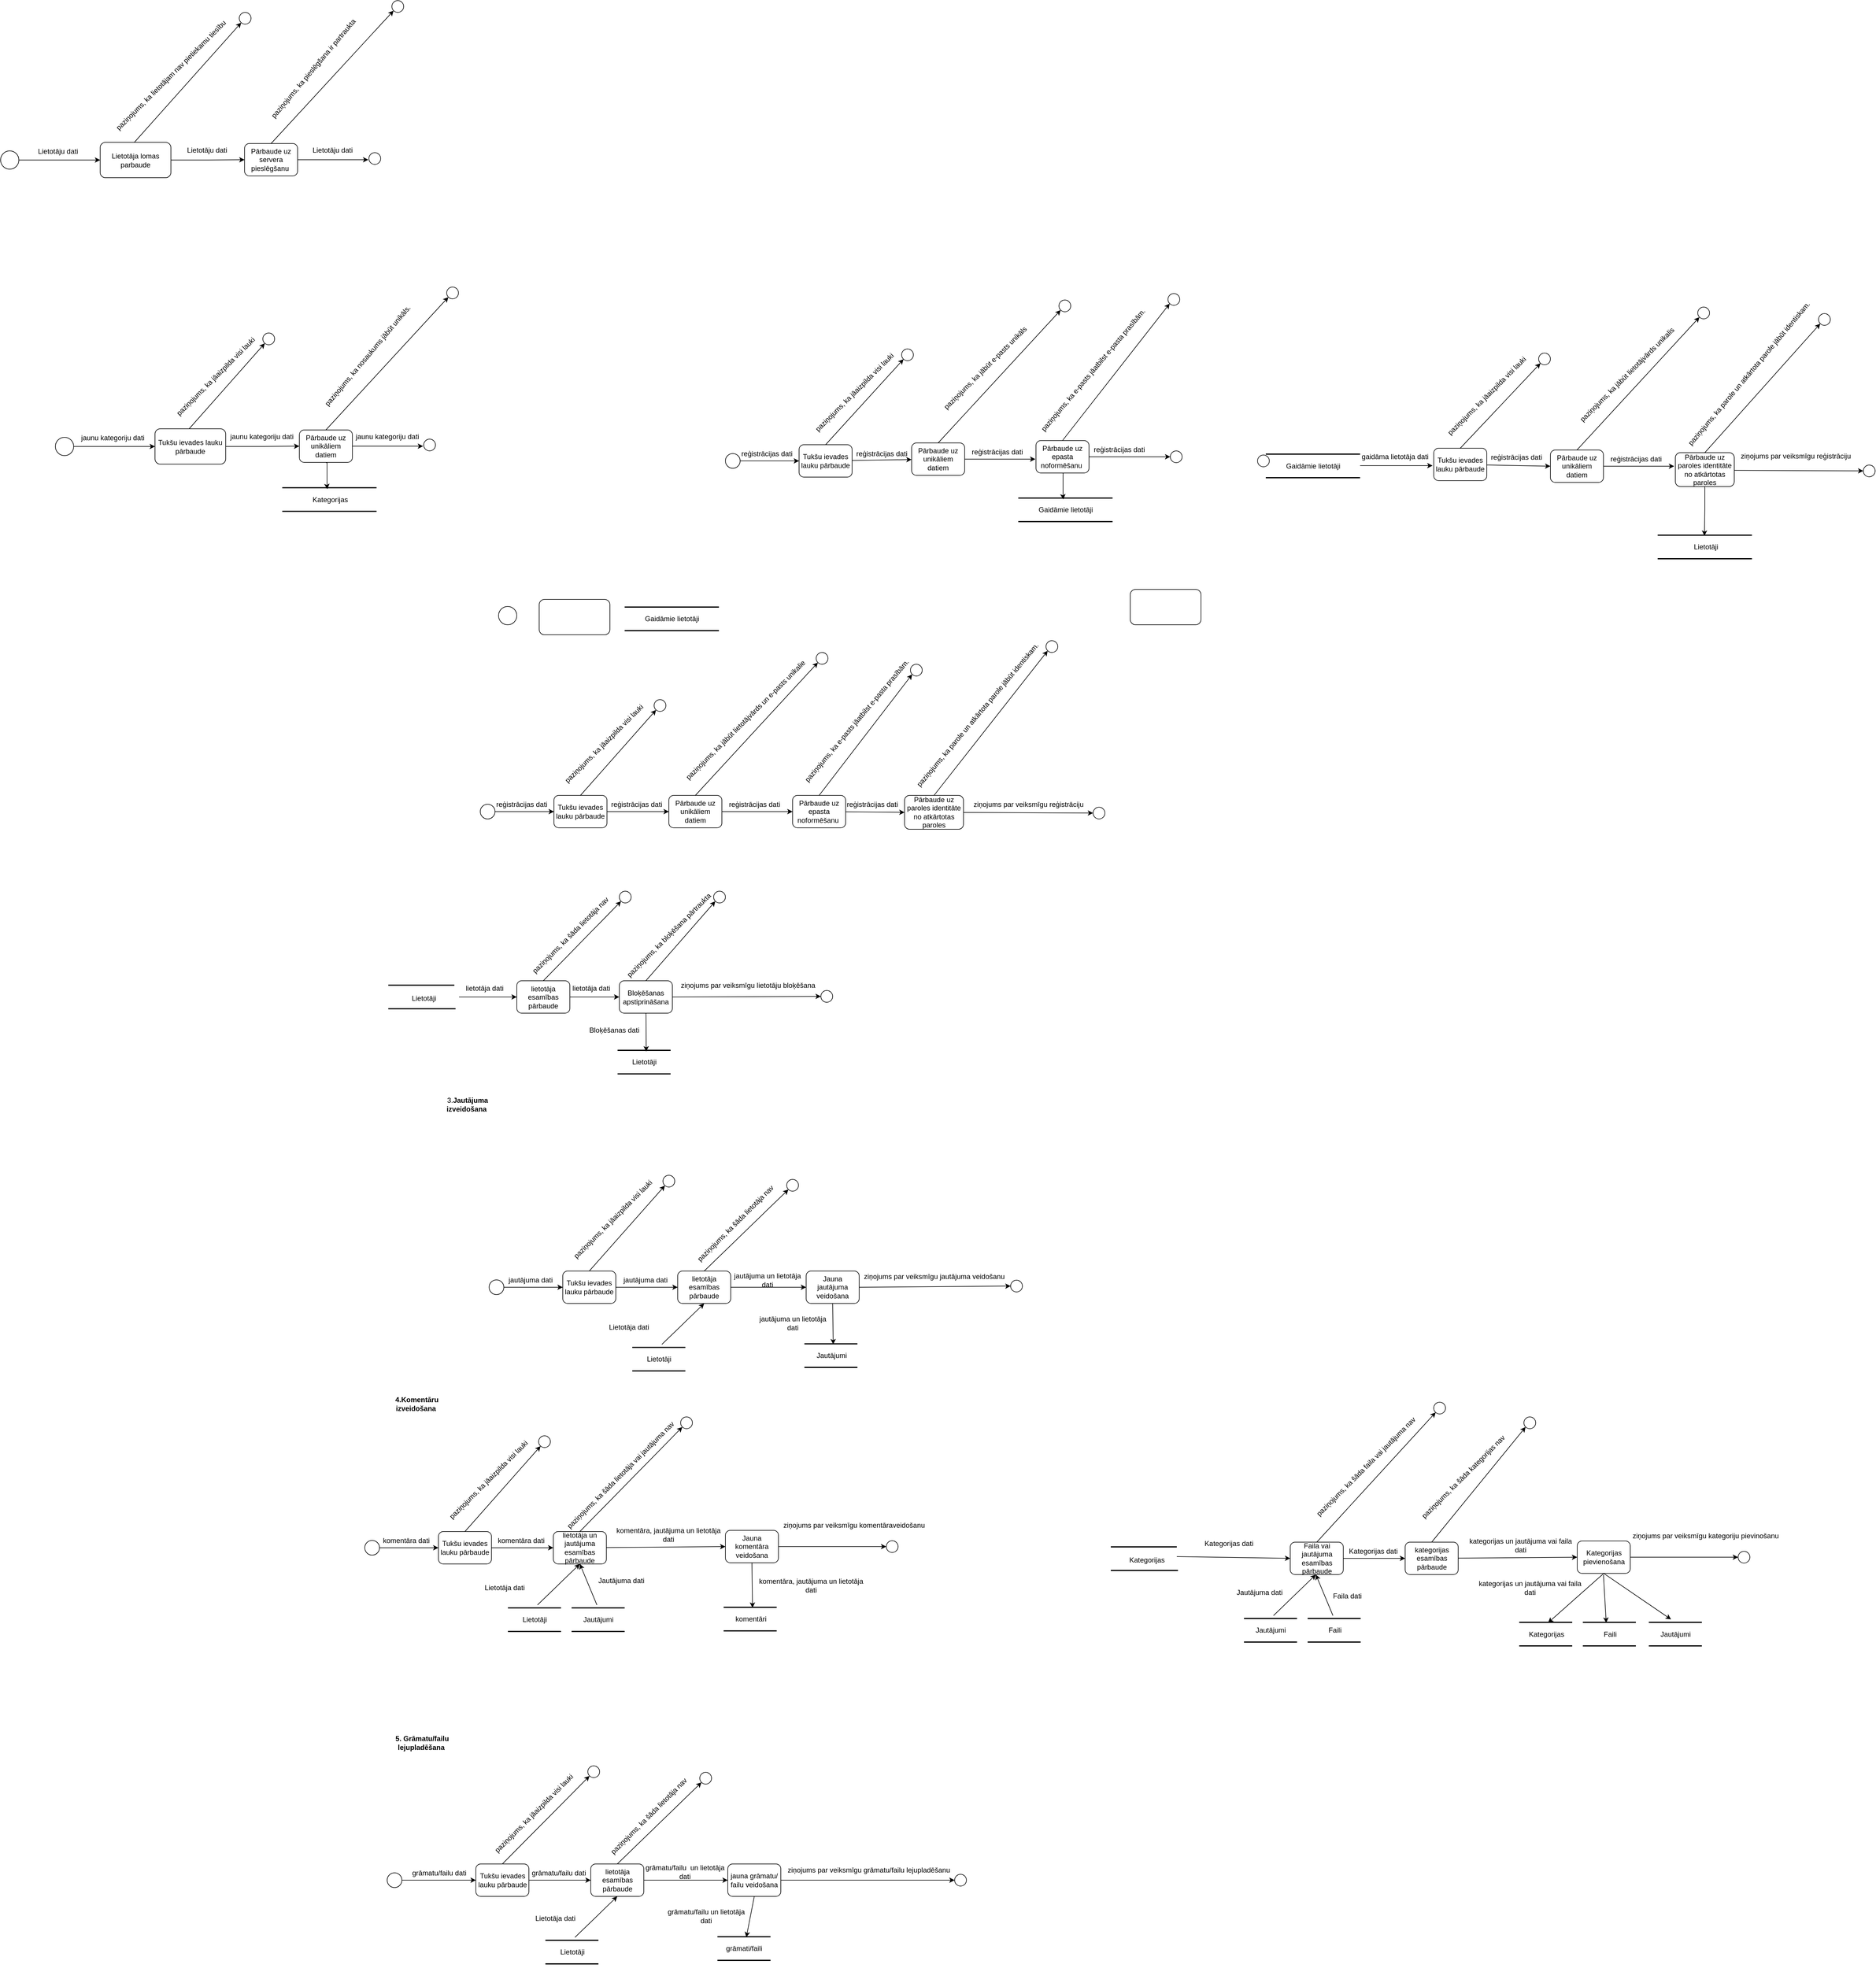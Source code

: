 <mxfile version="24.5.3" type="github">
  <diagram name="Страница — 1" id="CzYXnfrSxWvkzKaICFzI">
    <mxGraphModel dx="2355" dy="1922" grid="0" gridSize="10" guides="1" tooltips="1" connect="1" arrows="1" fold="1" page="0" pageScale="1" pageWidth="827" pageHeight="1169" math="0" shadow="0">
      <root>
        <mxCell id="0" />
        <mxCell id="1" parent="0" />
        <mxCell id="HHyX19B062GgJvhohPC8-84" value="" style="edgeStyle=orthogonalEdgeStyle;rounded=0;orthogonalLoop=1;jettySize=auto;html=1;" parent="1" source="Iyl8EY8KUFae6L-Xrzge-1" target="HHyX19B062GgJvhohPC8-82" edge="1">
          <mxGeometry relative="1" as="geometry" />
        </mxCell>
        <mxCell id="Iyl8EY8KUFae6L-Xrzge-1" value="" style="ellipse;whiteSpace=wrap;html=1;aspect=fixed;" parent="1" vertex="1">
          <mxGeometry x="-701" y="-245" width="31" height="31" as="geometry" />
        </mxCell>
        <mxCell id="Iyl8EY8KUFae6L-Xrzge-2" value="" style="rounded=1;whiteSpace=wrap;html=1;" parent="1" vertex="1">
          <mxGeometry x="120" y="30" width="120" height="60" as="geometry" />
        </mxCell>
        <mxCell id="Iyl8EY8KUFae6L-Xrzge-3" value="" style="line;strokeWidth=2;html=1;" parent="1" vertex="1">
          <mxGeometry x="933" y="-147" width="160" height="10" as="geometry" />
        </mxCell>
        <mxCell id="Iyl8EY8KUFae6L-Xrzge-4" value="Gaidāmie lietotāji" style="text;html=1;align=center;verticalAlign=middle;resizable=0;points=[];autosize=1;strokeColor=none;fillColor=none;" parent="1" vertex="1">
          <mxGeometry x="956" y="-135" width="114" height="26" as="geometry" />
        </mxCell>
        <mxCell id="Iyl8EY8KUFae6L-Xrzge-5" value="" style="line;strokeWidth=2;html=1;" parent="1" vertex="1">
          <mxGeometry x="933" y="-107" width="160" height="10" as="geometry" />
        </mxCell>
        <mxCell id="Iyl8EY8KUFae6L-Xrzge-13" style="edgeStyle=orthogonalEdgeStyle;rounded=0;orthogonalLoop=1;jettySize=auto;html=1;" parent="1" source="Iyl8EY8KUFae6L-Xrzge-7" target="Iyl8EY8KUFae6L-Xrzge-12" edge="1">
          <mxGeometry relative="1" as="geometry" />
        </mxCell>
        <mxCell id="Iyl8EY8KUFae6L-Xrzge-7" value="" style="ellipse;whiteSpace=wrap;html=1;aspect=fixed;" parent="1" vertex="1">
          <mxGeometry x="20" y="377.5" width="25" height="25" as="geometry" />
        </mxCell>
        <mxCell id="Iyl8EY8KUFae6L-Xrzge-9" value="3.&lt;b&gt;Jautājuma&lt;br&gt;izveidošana&amp;nbsp;&lt;/b&gt;&lt;b&gt;&lt;br&gt;&lt;/b&gt;" style="text;html=1;align=center;verticalAlign=middle;resizable=0;points=[];autosize=1;strokeColor=none;fillColor=none;" parent="1" vertex="1">
          <mxGeometry x="-47" y="867" width="90" height="40" as="geometry" />
        </mxCell>
        <mxCell id="Iyl8EY8KUFae6L-Xrzge-10" value="&lt;b&gt;4.&lt;/b&gt;&lt;b&gt;Komentāru&lt;br/&gt;izveidošana&amp;nbsp;&lt;/b&gt;&lt;b&gt;&lt;br&gt;&lt;/b&gt;" style="text;html=1;align=center;verticalAlign=middle;resizable=0;points=[];autosize=1;strokeColor=none;fillColor=none;" parent="1" vertex="1">
          <mxGeometry x="-138" y="1375" width="100" height="40" as="geometry" />
        </mxCell>
        <mxCell id="Iyl8EY8KUFae6L-Xrzge-11" value="&lt;b&gt;5. Grāmatu/failu&lt;br/&gt;lejupladēšana&amp;nbsp;&lt;/b&gt;&lt;b&gt;&lt;br&gt;&lt;/b&gt;" style="text;html=1;align=center;verticalAlign=middle;resizable=0;points=[];autosize=1;strokeColor=none;fillColor=none;" parent="1" vertex="1">
          <mxGeometry x="-134" y="1950" width="110" height="40" as="geometry" />
        </mxCell>
        <mxCell id="Iyl8EY8KUFae6L-Xrzge-23" value="" style="rounded=0;orthogonalLoop=1;jettySize=auto;html=1;exitX=0.5;exitY=0;exitDx=0;exitDy=0;" parent="1" source="Iyl8EY8KUFae6L-Xrzge-12" target="Iyl8EY8KUFae6L-Xrzge-15" edge="1">
          <mxGeometry relative="1" as="geometry" />
        </mxCell>
        <mxCell id="Iyl8EY8KUFae6L-Xrzge-26" style="edgeStyle=none;rounded=0;orthogonalLoop=1;jettySize=auto;html=1;" parent="1" source="Iyl8EY8KUFae6L-Xrzge-12" target="Iyl8EY8KUFae6L-Xrzge-25" edge="1">
          <mxGeometry relative="1" as="geometry" />
        </mxCell>
        <mxCell id="Iyl8EY8KUFae6L-Xrzge-12" value="Tukšu ievades lauku pārbaude" style="rounded=1;whiteSpace=wrap;html=1;" parent="1" vertex="1">
          <mxGeometry x="145" y="362.5" width="90" height="55" as="geometry" />
        </mxCell>
        <mxCell id="Iyl8EY8KUFae6L-Xrzge-14" value="reģistrācijas dati" style="text;html=1;align=center;verticalAlign=middle;resizable=0;points=[];autosize=1;strokeColor=none;fillColor=none;" parent="1" vertex="1">
          <mxGeometry x="35" y="362.5" width="110" height="30" as="geometry" />
        </mxCell>
        <mxCell id="Iyl8EY8KUFae6L-Xrzge-15" value="" style="ellipse;whiteSpace=wrap;html=1;aspect=fixed;" parent="1" vertex="1">
          <mxGeometry x="315" y="200" width="20" height="20" as="geometry" />
        </mxCell>
        <mxCell id="Iyl8EY8KUFae6L-Xrzge-20" value="paziņojums, ka jāaizpilda visi lauki" style="text;html=1;align=center;verticalAlign=middle;resizable=0;points=[];autosize=1;strokeColor=none;fillColor=none;rotation=-45;" parent="1" vertex="1">
          <mxGeometry x="125" y="260" width="210" height="30" as="geometry" />
        </mxCell>
        <mxCell id="Iyl8EY8KUFae6L-Xrzge-28" style="edgeStyle=none;rounded=0;orthogonalLoop=1;jettySize=auto;html=1;entryX=0;entryY=1;entryDx=0;entryDy=0;exitX=0.5;exitY=0;exitDx=0;exitDy=0;" parent="1" source="Iyl8EY8KUFae6L-Xrzge-25" target="Iyl8EY8KUFae6L-Xrzge-27" edge="1">
          <mxGeometry relative="1" as="geometry" />
        </mxCell>
        <mxCell id="Iyl8EY8KUFae6L-Xrzge-32" style="edgeStyle=none;rounded=0;orthogonalLoop=1;jettySize=auto;html=1;entryX=0;entryY=0.5;entryDx=0;entryDy=0;" parent="1" source="Iyl8EY8KUFae6L-Xrzge-25" target="Iyl8EY8KUFae6L-Xrzge-31" edge="1">
          <mxGeometry relative="1" as="geometry" />
        </mxCell>
        <mxCell id="Iyl8EY8KUFae6L-Xrzge-25" value="Pārbaude uz unikāliem datiem" style="rounded=1;whiteSpace=wrap;html=1;" parent="1" vertex="1">
          <mxGeometry x="340" y="362.5" width="90" height="55" as="geometry" />
        </mxCell>
        <mxCell id="Iyl8EY8KUFae6L-Xrzge-27" value="" style="ellipse;whiteSpace=wrap;html=1;aspect=fixed;" parent="1" vertex="1">
          <mxGeometry x="590" y="120" width="20" height="20" as="geometry" />
        </mxCell>
        <mxCell id="Iyl8EY8KUFae6L-Xrzge-29" value="reģistrācijas dati" style="text;html=1;align=center;verticalAlign=middle;resizable=0;points=[];autosize=1;strokeColor=none;fillColor=none;" parent="1" vertex="1">
          <mxGeometry x="230" y="362.5" width="110" height="30" as="geometry" />
        </mxCell>
        <mxCell id="Iyl8EY8KUFae6L-Xrzge-30" value="paziņojums, ka jābūt lietotājvārds un e-pasts unikalie" style="text;html=1;align=center;verticalAlign=middle;resizable=0;points=[];autosize=1;strokeColor=none;fillColor=none;rotation=-45;" parent="1" vertex="1">
          <mxGeometry x="315" y="220" width="310" height="30" as="geometry" />
        </mxCell>
        <mxCell id="Iyl8EY8KUFae6L-Xrzge-37" style="edgeStyle=none;rounded=0;orthogonalLoop=1;jettySize=auto;html=1;entryX=0;entryY=0.5;entryDx=0;entryDy=0;" parent="1" source="Iyl8EY8KUFae6L-Xrzge-31" target="Iyl8EY8KUFae6L-Xrzge-36" edge="1">
          <mxGeometry relative="1" as="geometry" />
        </mxCell>
        <mxCell id="Iyl8EY8KUFae6L-Xrzge-31" value="Pārbaude uz epasta noformēšanu&amp;nbsp;" style="rounded=1;whiteSpace=wrap;html=1;" parent="1" vertex="1">
          <mxGeometry x="550" y="362.5" width="90" height="55" as="geometry" />
        </mxCell>
        <mxCell id="Iyl8EY8KUFae6L-Xrzge-33" value="" style="ellipse;whiteSpace=wrap;html=1;aspect=fixed;" parent="1" vertex="1">
          <mxGeometry x="750" y="140" width="20" height="20" as="geometry" />
        </mxCell>
        <mxCell id="Iyl8EY8KUFae6L-Xrzge-34" style="edgeStyle=none;rounded=0;orthogonalLoop=1;jettySize=auto;html=1;entryX=0;entryY=1;entryDx=0;entryDy=0;exitX=0.5;exitY=0;exitDx=0;exitDy=0;" parent="1" source="Iyl8EY8KUFae6L-Xrzge-31" target="Iyl8EY8KUFae6L-Xrzge-33" edge="1">
          <mxGeometry relative="1" as="geometry">
            <mxPoint x="590" y="360" as="sourcePoint" />
            <mxPoint x="713" y="170" as="targetPoint" />
          </mxGeometry>
        </mxCell>
        <mxCell id="Iyl8EY8KUFae6L-Xrzge-35" value="paziņojums, ka e-pasts jāatbilst e-pasta prasībām.&amp;nbsp;" style="text;html=1;align=center;verticalAlign=middle;resizable=0;points=[];autosize=1;strokeColor=none;fillColor=none;rotation=-50;" parent="1" vertex="1">
          <mxGeometry x="510" y="220" width="300" height="30" as="geometry" />
        </mxCell>
        <mxCell id="Iyl8EY8KUFae6L-Xrzge-43" style="edgeStyle=none;rounded=0;orthogonalLoop=1;jettySize=auto;html=1;entryX=0;entryY=1;entryDx=0;entryDy=0;exitX=0.5;exitY=0;exitDx=0;exitDy=0;" parent="1" source="Iyl8EY8KUFae6L-Xrzge-36" target="Iyl8EY8KUFae6L-Xrzge-42" edge="1">
          <mxGeometry relative="1" as="geometry">
            <mxPoint x="790" y="360" as="sourcePoint" />
          </mxGeometry>
        </mxCell>
        <mxCell id="Iyl8EY8KUFae6L-Xrzge-48" style="edgeStyle=none;rounded=0;orthogonalLoop=1;jettySize=auto;html=1;" parent="1" source="Iyl8EY8KUFae6L-Xrzge-36" target="Iyl8EY8KUFae6L-Xrzge-47" edge="1">
          <mxGeometry relative="1" as="geometry" />
        </mxCell>
        <mxCell id="Iyl8EY8KUFae6L-Xrzge-36" value="Pārbaude uz paroles identitāte no atkārtotas paroles" style="rounded=1;whiteSpace=wrap;html=1;" parent="1" vertex="1">
          <mxGeometry x="740" y="362.5" width="100" height="57.5" as="geometry" />
        </mxCell>
        <mxCell id="Iyl8EY8KUFae6L-Xrzge-38" value="paziņojums, ka parole un atkārtota parole jābūt identiskam.&amp;nbsp;" style="text;html=1;align=center;verticalAlign=middle;resizable=0;points=[];autosize=1;strokeColor=none;fillColor=none;rotation=-50;" parent="1" vertex="1">
          <mxGeometry x="690" y="210" width="350" height="30" as="geometry" />
        </mxCell>
        <mxCell id="Iyl8EY8KUFae6L-Xrzge-40" value="reģistrācijas dati" style="text;html=1;align=center;verticalAlign=middle;resizable=0;points=[];autosize=1;strokeColor=none;fillColor=none;" parent="1" vertex="1">
          <mxGeometry x="430" y="362.5" width="110" height="30" as="geometry" />
        </mxCell>
        <mxCell id="Iyl8EY8KUFae6L-Xrzge-41" value="reģistrācijas dati" style="text;html=1;align=center;verticalAlign=middle;resizable=0;points=[];autosize=1;strokeColor=none;fillColor=none;" parent="1" vertex="1">
          <mxGeometry x="630" y="362.5" width="110" height="30" as="geometry" />
        </mxCell>
        <mxCell id="Iyl8EY8KUFae6L-Xrzge-42" value="" style="ellipse;whiteSpace=wrap;html=1;aspect=fixed;" parent="1" vertex="1">
          <mxGeometry x="980" y="100" width="20" height="20" as="geometry" />
        </mxCell>
        <mxCell id="Iyl8EY8KUFae6L-Xrzge-47" value="" style="ellipse;whiteSpace=wrap;html=1;aspect=fixed;" parent="1" vertex="1">
          <mxGeometry x="1060" y="382.5" width="20" height="20" as="geometry" />
        </mxCell>
        <mxCell id="Iyl8EY8KUFae6L-Xrzge-49" value="ziņojums par veiksmīgu reģistrāciju" style="text;html=1;align=center;verticalAlign=middle;resizable=0;points=[];autosize=1;strokeColor=none;fillColor=none;" parent="1" vertex="1">
          <mxGeometry x="840" y="362.5" width="220" height="30" as="geometry" />
        </mxCell>
        <mxCell id="Iyl8EY8KUFae6L-Xrzge-51" value="" style="line;strokeWidth=2;html=1;" parent="1" vertex="1">
          <mxGeometry x="253" y="790" width="90" height="10" as="geometry" />
        </mxCell>
        <mxCell id="Iyl8EY8KUFae6L-Xrzge-52" value="Lietotāji" style="text;html=1;align=center;verticalAlign=middle;resizable=0;points=[];autosize=1;strokeColor=none;fillColor=none;" parent="1" vertex="1">
          <mxGeometry x="263" y="800" width="70" height="30" as="geometry" />
        </mxCell>
        <mxCell id="Iyl8EY8KUFae6L-Xrzge-53" value="" style="line;strokeWidth=2;html=1;" parent="1" vertex="1">
          <mxGeometry x="253" y="830" width="90" height="10" as="geometry" />
        </mxCell>
        <mxCell id="Iyl8EY8KUFae6L-Xrzge-55" value="Bloķēšanas dati" style="text;html=1;align=center;verticalAlign=middle;resizable=0;points=[];autosize=1;strokeColor=none;fillColor=none;" parent="1" vertex="1">
          <mxGeometry x="193" y="748" width="107" height="26" as="geometry" />
        </mxCell>
        <mxCell id="Iyl8EY8KUFae6L-Xrzge-62" style="edgeStyle=none;rounded=0;orthogonalLoop=1;jettySize=auto;html=1;entryX=0;entryY=1;entryDx=0;entryDy=0;exitX=0.5;exitY=0;exitDx=0;exitDy=0;" parent="1" source="Iyl8EY8KUFae6L-Xrzge-57" target="Iyl8EY8KUFae6L-Xrzge-61" edge="1">
          <mxGeometry relative="1" as="geometry" />
        </mxCell>
        <mxCell id="Iyl8EY8KUFae6L-Xrzge-72" style="edgeStyle=none;rounded=0;orthogonalLoop=1;jettySize=auto;html=1;" parent="1" source="Iyl8EY8KUFae6L-Xrzge-57" target="Iyl8EY8KUFae6L-Xrzge-71" edge="1">
          <mxGeometry relative="1" as="geometry" />
        </mxCell>
        <mxCell id="Iyl8EY8KUFae6L-Xrzge-57" value="lietotāja esamības pārbaude" style="rounded=1;whiteSpace=wrap;html=1;" parent="1" vertex="1">
          <mxGeometry x="82" y="677" width="90" height="55" as="geometry" />
        </mxCell>
        <mxCell id="Iyl8EY8KUFae6L-Xrzge-58" style="edgeStyle=none;rounded=0;orthogonalLoop=1;jettySize=auto;html=1;" parent="1" target="Iyl8EY8KUFae6L-Xrzge-57" edge="1">
          <mxGeometry relative="1" as="geometry">
            <mxPoint x="-16.0" y="704.5" as="sourcePoint" />
          </mxGeometry>
        </mxCell>
        <mxCell id="Iyl8EY8KUFae6L-Xrzge-60" value="lietotāja dati" style="text;html=1;align=center;verticalAlign=middle;resizable=0;points=[];autosize=1;strokeColor=none;fillColor=none;" parent="1" vertex="1">
          <mxGeometry x="-15.5" y="677" width="84" height="26" as="geometry" />
        </mxCell>
        <mxCell id="Iyl8EY8KUFae6L-Xrzge-61" value="" style="ellipse;whiteSpace=wrap;html=1;aspect=fixed;" parent="1" vertex="1">
          <mxGeometry x="256" y="525" width="20" height="20" as="geometry" />
        </mxCell>
        <mxCell id="Iyl8EY8KUFae6L-Xrzge-64" value="paziņojums, ka šāda lietotāja nav" style="text;html=1;align=center;verticalAlign=middle;resizable=0;points=[];autosize=1;strokeColor=none;fillColor=none;rotation=-45;" parent="1" vertex="1">
          <mxGeometry x="73" y="587" width="200" height="26" as="geometry" />
        </mxCell>
        <mxCell id="Iyl8EY8KUFae6L-Xrzge-68" value="" style="line;strokeWidth=2;html=1;" parent="1" vertex="1">
          <mxGeometry x="-136" y="679.5" width="112" height="10" as="geometry" />
        </mxCell>
        <mxCell id="Iyl8EY8KUFae6L-Xrzge-69" value="Lietotāji" style="text;html=1;align=center;verticalAlign=middle;resizable=0;points=[];autosize=1;strokeColor=none;fillColor=none;" parent="1" vertex="1">
          <mxGeometry x="-107" y="693.5" width="61" height="26" as="geometry" />
        </mxCell>
        <mxCell id="Iyl8EY8KUFae6L-Xrzge-70" value="" style="line;strokeWidth=2;html=1;" parent="1" vertex="1">
          <mxGeometry x="-136" y="719.5" width="114" height="10" as="geometry" />
        </mxCell>
        <mxCell id="Iyl8EY8KUFae6L-Xrzge-74" style="edgeStyle=none;rounded=0;orthogonalLoop=1;jettySize=auto;html=1;entryX=0;entryY=1;entryDx=0;entryDy=0;exitX=0.5;exitY=0;exitDx=0;exitDy=0;" parent="1" source="Iyl8EY8KUFae6L-Xrzge-71" target="Iyl8EY8KUFae6L-Xrzge-73" edge="1">
          <mxGeometry relative="1" as="geometry" />
        </mxCell>
        <mxCell id="Iyl8EY8KUFae6L-Xrzge-71" value="Bloķēšanas apstiprināšana" style="rounded=1;whiteSpace=wrap;html=1;" parent="1" vertex="1">
          <mxGeometry x="256" y="677" width="90" height="55" as="geometry" />
        </mxCell>
        <mxCell id="Iyl8EY8KUFae6L-Xrzge-73" value="" style="ellipse;whiteSpace=wrap;html=1;aspect=fixed;" parent="1" vertex="1">
          <mxGeometry x="416" y="525" width="20" height="20" as="geometry" />
        </mxCell>
        <mxCell id="Iyl8EY8KUFae6L-Xrzge-75" value="paziņojums, ka bloķēšana pārtraukta" style="text;html=1;align=center;verticalAlign=middle;resizable=0;points=[];autosize=1;strokeColor=none;fillColor=none;rotation=-45;" parent="1" vertex="1">
          <mxGeometry x="230" y="587" width="220" height="26" as="geometry" />
        </mxCell>
        <mxCell id="Iyl8EY8KUFae6L-Xrzge-76" style="edgeStyle=none;rounded=0;orthogonalLoop=1;jettySize=auto;html=1;exitX=1;exitY=0.5;exitDx=0;exitDy=0;entryX=0;entryY=0.5;entryDx=0;entryDy=0;" parent="1" source="Iyl8EY8KUFae6L-Xrzge-71" target="Iyl8EY8KUFae6L-Xrzge-77" edge="1">
          <mxGeometry relative="1" as="geometry">
            <mxPoint x="390" y="732" as="sourcePoint" />
            <mxPoint x="459" y="700" as="targetPoint" />
          </mxGeometry>
        </mxCell>
        <mxCell id="Iyl8EY8KUFae6L-Xrzge-77" value="" style="ellipse;whiteSpace=wrap;html=1;aspect=fixed;" parent="1" vertex="1">
          <mxGeometry x="598" y="693.5" width="20" height="20" as="geometry" />
        </mxCell>
        <mxCell id="Iyl8EY8KUFae6L-Xrzge-79" value="lietotāja dati" style="text;html=1;align=center;verticalAlign=middle;resizable=0;points=[];autosize=1;strokeColor=none;fillColor=none;" parent="1" vertex="1">
          <mxGeometry x="166" y="677" width="84" height="26" as="geometry" />
        </mxCell>
        <mxCell id="Iyl8EY8KUFae6L-Xrzge-80" value="ziņojums par veiksmīgu lietotāju bloķēšana" style="text;html=1;align=center;verticalAlign=middle;resizable=0;points=[];autosize=1;strokeColor=none;fillColor=none;" parent="1" vertex="1">
          <mxGeometry x="346" y="671.5" width="255" height="26" as="geometry" />
        </mxCell>
        <mxCell id="Iyl8EY8KUFae6L-Xrzge-82" style="edgeStyle=none;rounded=0;orthogonalLoop=1;jettySize=auto;html=1;entryX=0.54;entryY=0.703;entryDx=0;entryDy=0;entryPerimeter=0;" parent="1" source="Iyl8EY8KUFae6L-Xrzge-71" target="Iyl8EY8KUFae6L-Xrzge-51" edge="1">
          <mxGeometry relative="1" as="geometry" />
        </mxCell>
        <mxCell id="Iyl8EY8KUFae6L-Xrzge-83" style="edgeStyle=orthogonalEdgeStyle;rounded=0;orthogonalLoop=1;jettySize=auto;html=1;" parent="1" source="Iyl8EY8KUFae6L-Xrzge-84" target="Iyl8EY8KUFae6L-Xrzge-87" edge="1">
          <mxGeometry relative="1" as="geometry" />
        </mxCell>
        <mxCell id="Iyl8EY8KUFae6L-Xrzge-84" value="" style="ellipse;whiteSpace=wrap;html=1;aspect=fixed;" parent="1" vertex="1">
          <mxGeometry x="35" y="1184.5" width="25" height="25" as="geometry" />
        </mxCell>
        <mxCell id="Iyl8EY8KUFae6L-Xrzge-85" value="" style="rounded=0;orthogonalLoop=1;jettySize=auto;html=1;exitX=0.5;exitY=0;exitDx=0;exitDy=0;" parent="1" source="Iyl8EY8KUFae6L-Xrzge-87" target="Iyl8EY8KUFae6L-Xrzge-89" edge="1">
          <mxGeometry relative="1" as="geometry" />
        </mxCell>
        <mxCell id="Iyl8EY8KUFae6L-Xrzge-86" style="edgeStyle=none;rounded=0;orthogonalLoop=1;jettySize=auto;html=1;" parent="1" source="Iyl8EY8KUFae6L-Xrzge-87" target="Iyl8EY8KUFae6L-Xrzge-93" edge="1">
          <mxGeometry relative="1" as="geometry" />
        </mxCell>
        <mxCell id="Iyl8EY8KUFae6L-Xrzge-87" value="Tukšu ievades lauku pārbaude" style="rounded=1;whiteSpace=wrap;html=1;" parent="1" vertex="1">
          <mxGeometry x="160" y="1169.5" width="90" height="55" as="geometry" />
        </mxCell>
        <mxCell id="Iyl8EY8KUFae6L-Xrzge-88" value="jautājuma dati" style="text;html=1;align=center;verticalAlign=middle;resizable=0;points=[];autosize=1;strokeColor=none;fillColor=none;" parent="1" vertex="1">
          <mxGeometry x="57" y="1171.5" width="96" height="26" as="geometry" />
        </mxCell>
        <mxCell id="Iyl8EY8KUFae6L-Xrzge-89" value="" style="ellipse;whiteSpace=wrap;html=1;aspect=fixed;" parent="1" vertex="1">
          <mxGeometry x="330" y="1007" width="20" height="20" as="geometry" />
        </mxCell>
        <mxCell id="Iyl8EY8KUFae6L-Xrzge-90" value="paziņojums, ka jāaizpilda visi lauki" style="text;html=1;align=center;verticalAlign=middle;resizable=0;points=[];autosize=1;strokeColor=none;fillColor=none;rotation=-45;" parent="1" vertex="1">
          <mxGeometry x="140" y="1067" width="210" height="30" as="geometry" />
        </mxCell>
        <mxCell id="Iyl8EY8KUFae6L-Xrzge-91" style="edgeStyle=none;rounded=0;orthogonalLoop=1;jettySize=auto;html=1;entryX=0;entryY=1;entryDx=0;entryDy=0;exitX=0.5;exitY=0;exitDx=0;exitDy=0;" parent="1" source="Iyl8EY8KUFae6L-Xrzge-93" target="Iyl8EY8KUFae6L-Xrzge-94" edge="1">
          <mxGeometry relative="1" as="geometry" />
        </mxCell>
        <mxCell id="Iyl8EY8KUFae6L-Xrzge-92" style="edgeStyle=none;rounded=0;orthogonalLoop=1;jettySize=auto;html=1;entryX=0;entryY=0.5;entryDx=0;entryDy=0;" parent="1" source="Iyl8EY8KUFae6L-Xrzge-93" target="Iyl8EY8KUFae6L-Xrzge-98" edge="1">
          <mxGeometry relative="1" as="geometry" />
        </mxCell>
        <mxCell id="Iyl8EY8KUFae6L-Xrzge-93" value="lietotāja esamības pārbaude" style="rounded=1;whiteSpace=wrap;html=1;" parent="1" vertex="1">
          <mxGeometry x="355" y="1169.5" width="90" height="55" as="geometry" />
        </mxCell>
        <mxCell id="Iyl8EY8KUFae6L-Xrzge-94" value="" style="ellipse;whiteSpace=wrap;html=1;aspect=fixed;" parent="1" vertex="1">
          <mxGeometry x="540" y="1014" width="20" height="20" as="geometry" />
        </mxCell>
        <mxCell id="Iyl8EY8KUFae6L-Xrzge-95" value="jautājuma dati" style="text;html=1;align=center;verticalAlign=middle;resizable=0;points=[];autosize=1;strokeColor=none;fillColor=none;" parent="1" vertex="1">
          <mxGeometry x="252" y="1171.5" width="96" height="26" as="geometry" />
        </mxCell>
        <mxCell id="Iyl8EY8KUFae6L-Xrzge-120" style="edgeStyle=none;rounded=0;orthogonalLoop=1;jettySize=auto;html=1;exitX=1;exitY=0.5;exitDx=0;exitDy=0;entryX=0;entryY=0.5;entryDx=0;entryDy=0;" parent="1" source="Iyl8EY8KUFae6L-Xrzge-98" target="Iyl8EY8KUFae6L-Xrzge-108" edge="1">
          <mxGeometry relative="1" as="geometry">
            <mxPoint x="918" y="1197" as="targetPoint" />
          </mxGeometry>
        </mxCell>
        <mxCell id="Iyl8EY8KUFae6L-Xrzge-98" value="Jauna jautājuma veidošana" style="rounded=1;whiteSpace=wrap;html=1;" parent="1" vertex="1">
          <mxGeometry x="573" y="1169.5" width="90" height="55" as="geometry" />
        </mxCell>
        <mxCell id="Iyl8EY8KUFae6L-Xrzge-105" value="jautājuma un lietotāja&lt;br style=&quot;border-color: var(--border-color);&quot;&gt;dati" style="text;html=1;align=center;verticalAlign=middle;resizable=0;points=[];autosize=1;strokeColor=none;fillColor=none;" parent="1" vertex="1">
          <mxGeometry x="439" y="1164" width="136" height="41" as="geometry" />
        </mxCell>
        <mxCell id="Iyl8EY8KUFae6L-Xrzge-108" value="" style="ellipse;whiteSpace=wrap;html=1;aspect=fixed;" parent="1" vertex="1">
          <mxGeometry x="920" y="1185" width="20" height="20" as="geometry" />
        </mxCell>
        <mxCell id="Iyl8EY8KUFae6L-Xrzge-109" value="ziņojums par veiksmīgu jautājuma veidošanu" style="text;html=1;align=center;verticalAlign=middle;resizable=0;points=[];autosize=1;strokeColor=none;fillColor=none;" parent="1" vertex="1">
          <mxGeometry x="657" y="1166" width="266" height="26" as="geometry" />
        </mxCell>
        <mxCell id="Iyl8EY8KUFae6L-Xrzge-116" style="edgeStyle=none;rounded=0;orthogonalLoop=1;jettySize=auto;html=1;entryX=0.5;entryY=1;entryDx=0;entryDy=0;" parent="1" source="Iyl8EY8KUFae6L-Xrzge-111" target="Iyl8EY8KUFae6L-Xrzge-93" edge="1">
          <mxGeometry relative="1" as="geometry" />
        </mxCell>
        <mxCell id="Iyl8EY8KUFae6L-Xrzge-111" value="" style="line;strokeWidth=2;html=1;" parent="1" vertex="1">
          <mxGeometry x="278" y="1294" width="90" height="10" as="geometry" />
        </mxCell>
        <mxCell id="Iyl8EY8KUFae6L-Xrzge-112" value="Lietotāji" style="text;html=1;align=center;verticalAlign=middle;resizable=0;points=[];autosize=1;strokeColor=none;fillColor=none;" parent="1" vertex="1">
          <mxGeometry x="288" y="1304" width="70" height="30" as="geometry" />
        </mxCell>
        <mxCell id="Iyl8EY8KUFae6L-Xrzge-113" value="" style="line;strokeWidth=2;html=1;" parent="1" vertex="1">
          <mxGeometry x="278" y="1334" width="90" height="10" as="geometry" />
        </mxCell>
        <mxCell id="Iyl8EY8KUFae6L-Xrzge-114" value="Lietotāja dati" style="text;html=1;align=center;verticalAlign=middle;resizable=0;points=[];autosize=1;strokeColor=none;fillColor=none;" parent="1" vertex="1">
          <mxGeometry x="228" y="1252" width="88" height="26" as="geometry" />
        </mxCell>
        <mxCell id="Iyl8EY8KUFae6L-Xrzge-119" value="paziņojums, ka šāda lietotāja nav" style="text;html=1;align=center;verticalAlign=middle;resizable=0;points=[];autosize=1;strokeColor=none;fillColor=none;rotation=-45;" parent="1" vertex="1">
          <mxGeometry x="353" y="1076" width="200" height="26" as="geometry" />
        </mxCell>
        <mxCell id="Iyl8EY8KUFae6L-Xrzge-123" value="" style="line;strokeWidth=2;html=1;" parent="1" vertex="1">
          <mxGeometry x="570" y="1288" width="90" height="10" as="geometry" />
        </mxCell>
        <mxCell id="Iyl8EY8KUFae6L-Xrzge-124" value="Jautājumi" style="text;html=1;align=center;verticalAlign=middle;resizable=0;points=[];autosize=1;strokeColor=none;fillColor=none;" parent="1" vertex="1">
          <mxGeometry x="580" y="1300" width="72" height="26" as="geometry" />
        </mxCell>
        <mxCell id="Iyl8EY8KUFae6L-Xrzge-125" value="" style="line;strokeWidth=2;html=1;" parent="1" vertex="1">
          <mxGeometry x="570" y="1328" width="90" height="10" as="geometry" />
        </mxCell>
        <mxCell id="Iyl8EY8KUFae6L-Xrzge-127" style="edgeStyle=none;rounded=0;orthogonalLoop=1;jettySize=auto;html=1;exitX=0.5;exitY=1;exitDx=0;exitDy=0;entryX=0.544;entryY=0.583;entryDx=0;entryDy=0;entryPerimeter=0;" parent="1" source="Iyl8EY8KUFae6L-Xrzge-98" target="Iyl8EY8KUFae6L-Xrzge-123" edge="1">
          <mxGeometry relative="1" as="geometry" />
        </mxCell>
        <mxCell id="Iyl8EY8KUFae6L-Xrzge-129" value="jautājuma un lietotāja&lt;br style=&quot;border-color: var(--border-color);&quot;&gt;dati" style="text;html=1;align=center;verticalAlign=middle;resizable=0;points=[];autosize=1;strokeColor=none;fillColor=none;" parent="1" vertex="1">
          <mxGeometry x="482" y="1237" width="136" height="41" as="geometry" />
        </mxCell>
        <mxCell id="Iyl8EY8KUFae6L-Xrzge-130" style="edgeStyle=orthogonalEdgeStyle;rounded=0;orthogonalLoop=1;jettySize=auto;html=1;" parent="1" source="Iyl8EY8KUFae6L-Xrzge-131" target="Iyl8EY8KUFae6L-Xrzge-134" edge="1">
          <mxGeometry relative="1" as="geometry" />
        </mxCell>
        <mxCell id="Iyl8EY8KUFae6L-Xrzge-131" value="" style="ellipse;whiteSpace=wrap;html=1;aspect=fixed;" parent="1" vertex="1">
          <mxGeometry x="-176" y="1626.5" width="25" height="25" as="geometry" />
        </mxCell>
        <mxCell id="Iyl8EY8KUFae6L-Xrzge-132" value="" style="rounded=0;orthogonalLoop=1;jettySize=auto;html=1;exitX=0.5;exitY=0;exitDx=0;exitDy=0;" parent="1" source="Iyl8EY8KUFae6L-Xrzge-134" target="Iyl8EY8KUFae6L-Xrzge-136" edge="1">
          <mxGeometry relative="1" as="geometry" />
        </mxCell>
        <mxCell id="Iyl8EY8KUFae6L-Xrzge-133" style="edgeStyle=none;rounded=0;orthogonalLoop=1;jettySize=auto;html=1;" parent="1" source="Iyl8EY8KUFae6L-Xrzge-134" target="Iyl8EY8KUFae6L-Xrzge-140" edge="1">
          <mxGeometry relative="1" as="geometry" />
        </mxCell>
        <mxCell id="Iyl8EY8KUFae6L-Xrzge-134" value="Tukšu ievades lauku pārbaude" style="rounded=1;whiteSpace=wrap;html=1;" parent="1" vertex="1">
          <mxGeometry x="-51" y="1611.5" width="90" height="55" as="geometry" />
        </mxCell>
        <mxCell id="Iyl8EY8KUFae6L-Xrzge-135" value="komentāra dati" style="text;html=1;align=center;verticalAlign=middle;resizable=0;points=[];autosize=1;strokeColor=none;fillColor=none;" parent="1" vertex="1">
          <mxGeometry x="-156" y="1613.5" width="100" height="26" as="geometry" />
        </mxCell>
        <mxCell id="Iyl8EY8KUFae6L-Xrzge-136" value="" style="ellipse;whiteSpace=wrap;html=1;aspect=fixed;" parent="1" vertex="1">
          <mxGeometry x="119" y="1449" width="20" height="20" as="geometry" />
        </mxCell>
        <mxCell id="Iyl8EY8KUFae6L-Xrzge-137" value="paziņojums, ka jāaizpilda visi lauki" style="text;html=1;align=center;verticalAlign=middle;resizable=0;points=[];autosize=1;strokeColor=none;fillColor=none;rotation=-45;" parent="1" vertex="1">
          <mxGeometry x="-71" y="1509" width="210" height="30" as="geometry" />
        </mxCell>
        <mxCell id="Iyl8EY8KUFae6L-Xrzge-138" style="edgeStyle=none;rounded=0;orthogonalLoop=1;jettySize=auto;html=1;entryX=0;entryY=1;entryDx=0;entryDy=0;exitX=0.5;exitY=0;exitDx=0;exitDy=0;" parent="1" source="Iyl8EY8KUFae6L-Xrzge-140" target="Iyl8EY8KUFae6L-Xrzge-141" edge="1">
          <mxGeometry relative="1" as="geometry" />
        </mxCell>
        <mxCell id="Iyl8EY8KUFae6L-Xrzge-139" style="edgeStyle=none;rounded=0;orthogonalLoop=1;jettySize=auto;html=1;entryX=0;entryY=0.5;entryDx=0;entryDy=0;" parent="1" source="Iyl8EY8KUFae6L-Xrzge-140" target="Iyl8EY8KUFae6L-Xrzge-144" edge="1">
          <mxGeometry relative="1" as="geometry" />
        </mxCell>
        <mxCell id="Iyl8EY8KUFae6L-Xrzge-140" value="lietotāja un jautājuma esamības pārbaude" style="rounded=1;whiteSpace=wrap;html=1;" parent="1" vertex="1">
          <mxGeometry x="144" y="1611.5" width="90" height="55" as="geometry" />
        </mxCell>
        <mxCell id="Iyl8EY8KUFae6L-Xrzge-141" value="" style="ellipse;whiteSpace=wrap;html=1;aspect=fixed;" parent="1" vertex="1">
          <mxGeometry x="360" y="1417" width="20" height="20" as="geometry" />
        </mxCell>
        <mxCell id="Iyl8EY8KUFae6L-Xrzge-142" value="komentāra dati" style="text;html=1;align=center;verticalAlign=middle;resizable=0;points=[];autosize=1;strokeColor=none;fillColor=none;" parent="1" vertex="1">
          <mxGeometry x="39" y="1613.5" width="100" height="26" as="geometry" />
        </mxCell>
        <mxCell id="Iyl8EY8KUFae6L-Xrzge-143" style="edgeStyle=none;rounded=0;orthogonalLoop=1;jettySize=auto;html=1;exitX=1;exitY=0.5;exitDx=0;exitDy=0;entryX=0;entryY=0.5;entryDx=0;entryDy=0;" parent="1" source="Iyl8EY8KUFae6L-Xrzge-144" target="Iyl8EY8KUFae6L-Xrzge-146" edge="1">
          <mxGeometry relative="1" as="geometry">
            <mxPoint x="707" y="1639" as="targetPoint" />
          </mxGeometry>
        </mxCell>
        <mxCell id="Iyl8EY8KUFae6L-Xrzge-144" value="Jauna komentāra veidošana" style="rounded=1;whiteSpace=wrap;html=1;" parent="1" vertex="1">
          <mxGeometry x="436" y="1609.5" width="90" height="55" as="geometry" />
        </mxCell>
        <mxCell id="Iyl8EY8KUFae6L-Xrzge-145" value="komentāra, jautājuma un lietotāja&lt;br style=&quot;border-color: var(--border-color);&quot;&gt;dati" style="text;html=1;align=center;verticalAlign=middle;resizable=0;points=[];autosize=1;strokeColor=none;fillColor=none;" parent="1" vertex="1">
          <mxGeometry x="238" y="1596" width="201" height="41" as="geometry" />
        </mxCell>
        <mxCell id="Iyl8EY8KUFae6L-Xrzge-146" value="" style="ellipse;whiteSpace=wrap;html=1;aspect=fixed;" parent="1" vertex="1">
          <mxGeometry x="709" y="1627" width="20" height="20" as="geometry" />
        </mxCell>
        <mxCell id="Iyl8EY8KUFae6L-Xrzge-147" value="ziņojums par veiksmīgu komentāraveidošanu" style="text;html=1;align=center;verticalAlign=middle;resizable=0;points=[];autosize=1;strokeColor=none;fillColor=none;" parent="1" vertex="1">
          <mxGeometry x="520" y="1587.5" width="267" height="26" as="geometry" />
        </mxCell>
        <mxCell id="Iyl8EY8KUFae6L-Xrzge-148" style="edgeStyle=none;rounded=0;orthogonalLoop=1;jettySize=auto;html=1;entryX=0.5;entryY=1;entryDx=0;entryDy=0;" parent="1" source="Iyl8EY8KUFae6L-Xrzge-149" target="Iyl8EY8KUFae6L-Xrzge-140" edge="1">
          <mxGeometry relative="1" as="geometry" />
        </mxCell>
        <mxCell id="Iyl8EY8KUFae6L-Xrzge-149" value="" style="line;strokeWidth=2;html=1;" parent="1" vertex="1">
          <mxGeometry x="67" y="1736" width="90" height="10" as="geometry" />
        </mxCell>
        <mxCell id="Iyl8EY8KUFae6L-Xrzge-150" value="Lietotāji" style="text;html=1;align=center;verticalAlign=middle;resizable=0;points=[];autosize=1;strokeColor=none;fillColor=none;" parent="1" vertex="1">
          <mxGeometry x="77" y="1746" width="70" height="30" as="geometry" />
        </mxCell>
        <mxCell id="Iyl8EY8KUFae6L-Xrzge-151" value="" style="line;strokeWidth=2;html=1;" parent="1" vertex="1">
          <mxGeometry x="67" y="1776" width="90" height="10" as="geometry" />
        </mxCell>
        <mxCell id="Iyl8EY8KUFae6L-Xrzge-152" value="Lietotāja dati" style="text;html=1;align=center;verticalAlign=middle;resizable=0;points=[];autosize=1;strokeColor=none;fillColor=none;" parent="1" vertex="1">
          <mxGeometry x="17" y="1694" width="88" height="26" as="geometry" />
        </mxCell>
        <mxCell id="Iyl8EY8KUFae6L-Xrzge-153" value="paziņojums, ka šāda lietotāja vai jautājuma nav" style="text;html=1;align=center;verticalAlign=middle;resizable=0;points=[];autosize=1;strokeColor=none;fillColor=none;rotation=-45;" parent="1" vertex="1">
          <mxGeometry x="120" y="1503" width="276" height="26" as="geometry" />
        </mxCell>
        <mxCell id="Iyl8EY8KUFae6L-Xrzge-154" value="" style="line;strokeWidth=2;html=1;" parent="1" vertex="1">
          <mxGeometry x="433" y="1735" width="90" height="10" as="geometry" />
        </mxCell>
        <mxCell id="Iyl8EY8KUFae6L-Xrzge-155" value="komentāri" style="text;html=1;align=center;verticalAlign=middle;resizable=0;points=[];autosize=1;strokeColor=none;fillColor=none;" parent="1" vertex="1">
          <mxGeometry x="442" y="1747" width="73" height="26" as="geometry" />
        </mxCell>
        <mxCell id="Iyl8EY8KUFae6L-Xrzge-156" value="" style="line;strokeWidth=2;html=1;" parent="1" vertex="1">
          <mxGeometry x="433" y="1775" width="90" height="10" as="geometry" />
        </mxCell>
        <mxCell id="Iyl8EY8KUFae6L-Xrzge-157" style="edgeStyle=none;rounded=0;orthogonalLoop=1;jettySize=auto;html=1;exitX=0.5;exitY=1;exitDx=0;exitDy=0;entryX=0.544;entryY=0.583;entryDx=0;entryDy=0;entryPerimeter=0;" parent="1" source="Iyl8EY8KUFae6L-Xrzge-144" target="Iyl8EY8KUFae6L-Xrzge-154" edge="1">
          <mxGeometry relative="1" as="geometry" />
        </mxCell>
        <mxCell id="Iyl8EY8KUFae6L-Xrzge-158" value="komentāra, jautājuma un lietotāja&lt;br style=&quot;border-color: var(--border-color);&quot;&gt;dati" style="text;html=1;align=center;verticalAlign=middle;resizable=0;points=[];autosize=1;strokeColor=none;fillColor=none;" parent="1" vertex="1">
          <mxGeometry x="480" y="1682" width="201" height="41" as="geometry" />
        </mxCell>
        <mxCell id="Iyl8EY8KUFae6L-Xrzge-162" style="edgeStyle=none;rounded=0;orthogonalLoop=1;jettySize=auto;html=1;entryX=0.5;entryY=1;entryDx=0;entryDy=0;" parent="1" source="Iyl8EY8KUFae6L-Xrzge-159" target="Iyl8EY8KUFae6L-Xrzge-140" edge="1">
          <mxGeometry relative="1" as="geometry" />
        </mxCell>
        <mxCell id="Iyl8EY8KUFae6L-Xrzge-159" value="" style="line;strokeWidth=2;html=1;" parent="1" vertex="1">
          <mxGeometry x="175" y="1736" width="90" height="10" as="geometry" />
        </mxCell>
        <mxCell id="Iyl8EY8KUFae6L-Xrzge-160" value="Jautājumi" style="text;html=1;align=center;verticalAlign=middle;resizable=0;points=[];autosize=1;strokeColor=none;fillColor=none;" parent="1" vertex="1">
          <mxGeometry x="184" y="1748" width="72" height="26" as="geometry" />
        </mxCell>
        <mxCell id="Iyl8EY8KUFae6L-Xrzge-161" value="" style="line;strokeWidth=2;html=1;" parent="1" vertex="1">
          <mxGeometry x="175" y="1776" width="90" height="10" as="geometry" />
        </mxCell>
        <mxCell id="Iyl8EY8KUFae6L-Xrzge-163" value="Jautājuma dati" style="text;html=1;align=center;verticalAlign=middle;resizable=0;points=[];autosize=1;strokeColor=none;fillColor=none;" parent="1" vertex="1">
          <mxGeometry x="209" y="1682" width="99" height="26" as="geometry" />
        </mxCell>
        <mxCell id="Iyl8EY8KUFae6L-Xrzge-165" style="edgeStyle=orthogonalEdgeStyle;rounded=0;orthogonalLoop=1;jettySize=auto;html=1;" parent="1" source="Iyl8EY8KUFae6L-Xrzge-166" target="Iyl8EY8KUFae6L-Xrzge-169" edge="1">
          <mxGeometry relative="1" as="geometry" />
        </mxCell>
        <mxCell id="Iyl8EY8KUFae6L-Xrzge-166" value="" style="ellipse;whiteSpace=wrap;html=1;aspect=fixed;" parent="1" vertex="1">
          <mxGeometry x="-138" y="2190.5" width="25" height="25" as="geometry" />
        </mxCell>
        <mxCell id="Iyl8EY8KUFae6L-Xrzge-167" value="" style="rounded=0;orthogonalLoop=1;jettySize=auto;html=1;exitX=0.5;exitY=0;exitDx=0;exitDy=0;" parent="1" source="Iyl8EY8KUFae6L-Xrzge-169" target="Iyl8EY8KUFae6L-Xrzge-171" edge="1">
          <mxGeometry relative="1" as="geometry" />
        </mxCell>
        <mxCell id="Iyl8EY8KUFae6L-Xrzge-168" style="edgeStyle=none;rounded=0;orthogonalLoop=1;jettySize=auto;html=1;" parent="1" source="Iyl8EY8KUFae6L-Xrzge-169" target="Iyl8EY8KUFae6L-Xrzge-175" edge="1">
          <mxGeometry relative="1" as="geometry" />
        </mxCell>
        <mxCell id="Iyl8EY8KUFae6L-Xrzge-169" value="Tukšu ievades lauku pārbaude" style="rounded=1;whiteSpace=wrap;html=1;" parent="1" vertex="1">
          <mxGeometry x="12.5" y="2175.5" width="90" height="55" as="geometry" />
        </mxCell>
        <mxCell id="Iyl8EY8KUFae6L-Xrzge-170" value="grāmatu/failu dati" style="text;html=1;align=center;verticalAlign=middle;resizable=0;points=[];autosize=1;strokeColor=none;fillColor=none;" parent="1" vertex="1">
          <mxGeometry x="-107" y="2177.5" width="113" height="26" as="geometry" />
        </mxCell>
        <mxCell id="Iyl8EY8KUFae6L-Xrzge-171" value="" style="ellipse;whiteSpace=wrap;html=1;aspect=fixed;" parent="1" vertex="1">
          <mxGeometry x="202.5" y="2009" width="20" height="20" as="geometry" />
        </mxCell>
        <mxCell id="Iyl8EY8KUFae6L-Xrzge-172" value="paziņojums, ka jāaizpilda visi lauki" style="text;html=1;align=center;verticalAlign=middle;resizable=0;points=[];autosize=1;strokeColor=none;fillColor=none;rotation=-45;" parent="1" vertex="1">
          <mxGeometry x="6" y="2075" width="210" height="30" as="geometry" />
        </mxCell>
        <mxCell id="Iyl8EY8KUFae6L-Xrzge-173" style="edgeStyle=none;rounded=0;orthogonalLoop=1;jettySize=auto;html=1;entryX=0;entryY=1;entryDx=0;entryDy=0;exitX=0.5;exitY=0;exitDx=0;exitDy=0;" parent="1" source="Iyl8EY8KUFae6L-Xrzge-175" target="Iyl8EY8KUFae6L-Xrzge-176" edge="1">
          <mxGeometry relative="1" as="geometry" />
        </mxCell>
        <mxCell id="Iyl8EY8KUFae6L-Xrzge-174" style="edgeStyle=none;rounded=0;orthogonalLoop=1;jettySize=auto;html=1;entryX=0;entryY=0.5;entryDx=0;entryDy=0;" parent="1" source="Iyl8EY8KUFae6L-Xrzge-175" target="Iyl8EY8KUFae6L-Xrzge-179" edge="1">
          <mxGeometry relative="1" as="geometry" />
        </mxCell>
        <mxCell id="Iyl8EY8KUFae6L-Xrzge-175" value="lietotāja esamības pārbaude" style="rounded=1;whiteSpace=wrap;html=1;" parent="1" vertex="1">
          <mxGeometry x="207.5" y="2175.5" width="90" height="55" as="geometry" />
        </mxCell>
        <mxCell id="Iyl8EY8KUFae6L-Xrzge-176" value="" style="ellipse;whiteSpace=wrap;html=1;aspect=fixed;" parent="1" vertex="1">
          <mxGeometry x="392.5" y="2020" width="20" height="20" as="geometry" />
        </mxCell>
        <mxCell id="Iyl8EY8KUFae6L-Xrzge-177" value="grāmatu/failu dati" style="text;html=1;align=center;verticalAlign=middle;resizable=0;points=[];autosize=1;strokeColor=none;fillColor=none;" parent="1" vertex="1">
          <mxGeometry x="96.5" y="2177.5" width="113" height="26" as="geometry" />
        </mxCell>
        <mxCell id="Iyl8EY8KUFae6L-Xrzge-178" style="edgeStyle=none;rounded=0;orthogonalLoop=1;jettySize=auto;html=1;exitX=1;exitY=0.5;exitDx=0;exitDy=0;entryX=0;entryY=0.5;entryDx=0;entryDy=0;" parent="1" source="Iyl8EY8KUFae6L-Xrzge-179" target="Iyl8EY8KUFae6L-Xrzge-181" edge="1">
          <mxGeometry relative="1" as="geometry">
            <mxPoint x="770.5" y="2203" as="targetPoint" />
          </mxGeometry>
        </mxCell>
        <mxCell id="Iyl8EY8KUFae6L-Xrzge-179" value="jauna&amp;nbsp;grāmatu/&lt;br&gt;failu veidošana" style="rounded=1;whiteSpace=wrap;html=1;" parent="1" vertex="1">
          <mxGeometry x="440" y="2175.5" width="90" height="55" as="geometry" />
        </mxCell>
        <mxCell id="Iyl8EY8KUFae6L-Xrzge-180" value="grāmatu/failu&amp;nbsp;&amp;nbsp;un lietotāja&lt;br style=&quot;border-color: var(--border-color);&quot;&gt;dati" style="text;html=1;align=center;verticalAlign=middle;resizable=0;points=[];autosize=1;strokeColor=none;fillColor=none;" parent="1" vertex="1">
          <mxGeometry x="289" y="2168" width="156" height="41" as="geometry" />
        </mxCell>
        <mxCell id="Iyl8EY8KUFae6L-Xrzge-181" value="" style="ellipse;whiteSpace=wrap;html=1;aspect=fixed;" parent="1" vertex="1">
          <mxGeometry x="825" y="2193" width="20" height="20" as="geometry" />
        </mxCell>
        <mxCell id="Iyl8EY8KUFae6L-Xrzge-182" value="ziņojums par veiksmīgu grāmatu/failu&amp;nbsp;lejupladēšanu" style="text;html=1;align=center;verticalAlign=middle;resizable=0;points=[];autosize=1;strokeColor=none;fillColor=none;" parent="1" vertex="1">
          <mxGeometry x="526" y="2173" width="305" height="26" as="geometry" />
        </mxCell>
        <mxCell id="Iyl8EY8KUFae6L-Xrzge-183" style="edgeStyle=none;rounded=0;orthogonalLoop=1;jettySize=auto;html=1;entryX=0.5;entryY=1;entryDx=0;entryDy=0;" parent="1" source="Iyl8EY8KUFae6L-Xrzge-184" target="Iyl8EY8KUFae6L-Xrzge-175" edge="1">
          <mxGeometry relative="1" as="geometry" />
        </mxCell>
        <mxCell id="Iyl8EY8KUFae6L-Xrzge-184" value="" style="line;strokeWidth=2;html=1;" parent="1" vertex="1">
          <mxGeometry x="130.5" y="2300" width="90" height="10" as="geometry" />
        </mxCell>
        <mxCell id="Iyl8EY8KUFae6L-Xrzge-185" value="Lietotāji" style="text;html=1;align=center;verticalAlign=middle;resizable=0;points=[];autosize=1;strokeColor=none;fillColor=none;" parent="1" vertex="1">
          <mxGeometry x="140.5" y="2310" width="70" height="30" as="geometry" />
        </mxCell>
        <mxCell id="Iyl8EY8KUFae6L-Xrzge-186" value="" style="line;strokeWidth=2;html=1;" parent="1" vertex="1">
          <mxGeometry x="130.5" y="2340" width="90" height="10" as="geometry" />
        </mxCell>
        <mxCell id="Iyl8EY8KUFae6L-Xrzge-187" value="Lietotāja dati" style="text;html=1;align=center;verticalAlign=middle;resizable=0;points=[];autosize=1;strokeColor=none;fillColor=none;" parent="1" vertex="1">
          <mxGeometry x="102.5" y="2255" width="88" height="26" as="geometry" />
        </mxCell>
        <mxCell id="Iyl8EY8KUFae6L-Xrzge-188" value="paziņojums, ka šāda lietotāja nav" style="text;html=1;align=center;verticalAlign=middle;resizable=0;points=[];autosize=1;strokeColor=none;fillColor=none;rotation=-45;" parent="1" vertex="1">
          <mxGeometry x="205.5" y="2082" width="200" height="26" as="geometry" />
        </mxCell>
        <mxCell id="Iyl8EY8KUFae6L-Xrzge-189" value="" style="line;strokeWidth=2;html=1;" parent="1" vertex="1">
          <mxGeometry x="422.5" y="2294" width="90" height="10" as="geometry" />
        </mxCell>
        <mxCell id="Iyl8EY8KUFae6L-Xrzge-190" value="grāmati/faili&amp;nbsp;" style="text;html=1;align=center;verticalAlign=middle;resizable=0;points=[];autosize=1;strokeColor=none;fillColor=none;" parent="1" vertex="1">
          <mxGeometry x="426.5" y="2306" width="85" height="26" as="geometry" />
        </mxCell>
        <mxCell id="Iyl8EY8KUFae6L-Xrzge-191" value="" style="line;strokeWidth=2;html=1;" parent="1" vertex="1">
          <mxGeometry x="422.5" y="2334" width="90" height="10" as="geometry" />
        </mxCell>
        <mxCell id="Iyl8EY8KUFae6L-Xrzge-192" style="edgeStyle=none;rounded=0;orthogonalLoop=1;jettySize=auto;html=1;exitX=0.5;exitY=1;exitDx=0;exitDy=0;entryX=0.544;entryY=0.583;entryDx=0;entryDy=0;entryPerimeter=0;" parent="1" source="Iyl8EY8KUFae6L-Xrzge-179" target="Iyl8EY8KUFae6L-Xrzge-189" edge="1">
          <mxGeometry relative="1" as="geometry" />
        </mxCell>
        <mxCell id="Iyl8EY8KUFae6L-Xrzge-193" value="grāmatu/failu&amp;nbsp;un lietotāja&lt;br style=&quot;border-color: var(--border-color);&quot;&gt;dati" style="text;html=1;align=center;verticalAlign=middle;resizable=0;points=[];autosize=1;strokeColor=none;fillColor=none;" parent="1" vertex="1">
          <mxGeometry x="326.5" y="2243" width="153" height="41" as="geometry" />
        </mxCell>
        <mxCell id="HHyX19B062GgJvhohPC8-2" style="edgeStyle=orthogonalEdgeStyle;rounded=0;orthogonalLoop=1;jettySize=auto;html=1;" parent="1" source="HHyX19B062GgJvhohPC8-3" target="HHyX19B062GgJvhohPC8-6" edge="1">
          <mxGeometry relative="1" as="geometry" />
        </mxCell>
        <mxCell id="HHyX19B062GgJvhohPC8-3" value="" style="ellipse;whiteSpace=wrap;html=1;aspect=fixed;" parent="1" vertex="1">
          <mxGeometry x="436" y="-217.5" width="25" height="25" as="geometry" />
        </mxCell>
        <mxCell id="HHyX19B062GgJvhohPC8-4" value="" style="rounded=0;orthogonalLoop=1;jettySize=auto;html=1;exitX=0.5;exitY=0;exitDx=0;exitDy=0;" parent="1" source="HHyX19B062GgJvhohPC8-6" target="HHyX19B062GgJvhohPC8-8" edge="1">
          <mxGeometry relative="1" as="geometry">
            <mxPoint x="610" y="-232.5" as="sourcePoint" />
          </mxGeometry>
        </mxCell>
        <mxCell id="HHyX19B062GgJvhohPC8-5" style="edgeStyle=none;rounded=0;orthogonalLoop=1;jettySize=auto;html=1;" parent="1" source="HHyX19B062GgJvhohPC8-6" target="HHyX19B062GgJvhohPC8-12" edge="1">
          <mxGeometry relative="1" as="geometry" />
        </mxCell>
        <mxCell id="HHyX19B062GgJvhohPC8-6" value="Tukšu ievades lauku pārbaude" style="rounded=1;whiteSpace=wrap;html=1;" parent="1" vertex="1">
          <mxGeometry x="561" y="-232.5" width="90" height="55" as="geometry" />
        </mxCell>
        <mxCell id="HHyX19B062GgJvhohPC8-7" value="reģistrācijas dati" style="text;html=1;align=center;verticalAlign=middle;resizable=0;points=[];autosize=1;strokeColor=none;fillColor=none;" parent="1" vertex="1">
          <mxGeometry x="451" y="-232.5" width="110" height="30" as="geometry" />
        </mxCell>
        <mxCell id="HHyX19B062GgJvhohPC8-8" value="" style="ellipse;whiteSpace=wrap;html=1;aspect=fixed;" parent="1" vertex="1">
          <mxGeometry x="735" y="-395" width="20" height="20" as="geometry" />
        </mxCell>
        <mxCell id="HHyX19B062GgJvhohPC8-9" value="paziņojums, ka jāaizpilda visi lauki" style="text;html=1;align=center;verticalAlign=middle;resizable=0;points=[];autosize=1;strokeColor=none;fillColor=none;rotation=-45;" parent="1" vertex="1">
          <mxGeometry x="550" y="-336" width="210" height="30" as="geometry" />
        </mxCell>
        <mxCell id="HHyX19B062GgJvhohPC8-10" style="edgeStyle=none;rounded=0;orthogonalLoop=1;jettySize=auto;html=1;entryX=0;entryY=1;entryDx=0;entryDy=0;exitX=0.5;exitY=0;exitDx=0;exitDy=0;" parent="1" source="HHyX19B062GgJvhohPC8-12" target="HHyX19B062GgJvhohPC8-13" edge="1">
          <mxGeometry relative="1" as="geometry" />
        </mxCell>
        <mxCell id="HHyX19B062GgJvhohPC8-11" style="edgeStyle=none;rounded=0;orthogonalLoop=1;jettySize=auto;html=1;entryX=0;entryY=0.5;entryDx=0;entryDy=0;" parent="1" source="HHyX19B062GgJvhohPC8-12" edge="1">
          <mxGeometry relative="1" as="geometry">
            <mxPoint x="962" y="-208" as="targetPoint" />
          </mxGeometry>
        </mxCell>
        <mxCell id="HHyX19B062GgJvhohPC8-12" value="Pārbaude uz unikāliem datiem" style="rounded=1;whiteSpace=wrap;html=1;" parent="1" vertex="1">
          <mxGeometry x="752" y="-235.5" width="90" height="55" as="geometry" />
        </mxCell>
        <mxCell id="HHyX19B062GgJvhohPC8-13" value="" style="ellipse;whiteSpace=wrap;html=1;aspect=fixed;" parent="1" vertex="1">
          <mxGeometry x="1002" y="-478" width="20" height="20" as="geometry" />
        </mxCell>
        <mxCell id="HHyX19B062GgJvhohPC8-14" value="reģistrācijas dati" style="text;html=1;align=center;verticalAlign=middle;resizable=0;points=[];autosize=1;strokeColor=none;fillColor=none;" parent="1" vertex="1">
          <mxGeometry x="646" y="-232.5" width="110" height="30" as="geometry" />
        </mxCell>
        <mxCell id="HHyX19B062GgJvhohPC8-15" value="paziņojums, ka jābūt e-pasts unikāls" style="text;html=1;align=center;verticalAlign=middle;resizable=0;points=[];autosize=1;strokeColor=none;fillColor=none;rotation=-45;" parent="1" vertex="1">
          <mxGeometry x="767" y="-375" width="219" height="26" as="geometry" />
        </mxCell>
        <mxCell id="HHyX19B062GgJvhohPC8-16" style="edgeStyle=none;rounded=0;orthogonalLoop=1;jettySize=auto;html=1;entryX=0;entryY=0.5;entryDx=0;entryDy=0;" parent="1" source="HHyX19B062GgJvhohPC8-17" target="HHyX19B062GgJvhohPC8-32" edge="1">
          <mxGeometry relative="1" as="geometry">
            <mxPoint x="1174" y="-213" as="targetPoint" />
          </mxGeometry>
        </mxCell>
        <mxCell id="HHyX19B062GgJvhohPC8-31" value="" style="edgeStyle=orthogonalEdgeStyle;rounded=0;orthogonalLoop=1;jettySize=auto;html=1;entryX=0.477;entryY=0.736;entryDx=0;entryDy=0;entryPerimeter=0;" parent="1" target="Iyl8EY8KUFae6L-Xrzge-3" edge="1">
          <mxGeometry relative="1" as="geometry">
            <mxPoint x="1007.34" y="-184.5" as="sourcePoint" />
            <mxPoint x="1016" y="-158" as="targetPoint" />
            <Array as="points">
              <mxPoint x="1009" y="-185" />
              <mxPoint x="1009" y="-144" />
              <mxPoint x="1009" y="-144" />
            </Array>
          </mxGeometry>
        </mxCell>
        <mxCell id="HHyX19B062GgJvhohPC8-17" value="Pārbaude uz epasta noformēšanu&amp;nbsp;" style="rounded=1;whiteSpace=wrap;html=1;" parent="1" vertex="1">
          <mxGeometry x="963" y="-239.5" width="90" height="55" as="geometry" />
        </mxCell>
        <mxCell id="HHyX19B062GgJvhohPC8-18" value="" style="ellipse;whiteSpace=wrap;html=1;aspect=fixed;" parent="1" vertex="1">
          <mxGeometry x="1187" y="-489" width="20" height="20" as="geometry" />
        </mxCell>
        <mxCell id="HHyX19B062GgJvhohPC8-19" style="edgeStyle=none;rounded=0;orthogonalLoop=1;jettySize=auto;html=1;entryX=0;entryY=1;entryDx=0;entryDy=0;exitX=0.5;exitY=0;exitDx=0;exitDy=0;" parent="1" source="HHyX19B062GgJvhohPC8-17" target="HHyX19B062GgJvhohPC8-18" edge="1">
          <mxGeometry relative="1" as="geometry">
            <mxPoint x="1003" y="-242" as="sourcePoint" />
            <mxPoint x="1126" y="-432" as="targetPoint" />
          </mxGeometry>
        </mxCell>
        <mxCell id="HHyX19B062GgJvhohPC8-20" value="paziņojums, ka e-pasts jāatbilst e-pasta prasībām.&amp;nbsp;" style="text;html=1;align=center;verticalAlign=middle;resizable=0;points=[];autosize=1;strokeColor=none;fillColor=none;rotation=-50;" parent="1" vertex="1">
          <mxGeometry x="911" y="-375" width="300" height="30" as="geometry" />
        </mxCell>
        <mxCell id="HHyX19B062GgJvhohPC8-21" style="edgeStyle=none;rounded=0;orthogonalLoop=1;jettySize=auto;html=1;entryX=0;entryY=1;entryDx=0;entryDy=0;exitX=0.5;exitY=0;exitDx=0;exitDy=0;" parent="1" source="HHyX19B062GgJvhohPC8-23" target="HHyX19B062GgJvhohPC8-27" edge="1">
          <mxGeometry relative="1" as="geometry">
            <mxPoint x="2300" y="-208" as="sourcePoint" />
          </mxGeometry>
        </mxCell>
        <mxCell id="HHyX19B062GgJvhohPC8-22" style="edgeStyle=none;rounded=0;orthogonalLoop=1;jettySize=auto;html=1;" parent="1" target="HHyX19B062GgJvhohPC8-28" edge="1">
          <mxGeometry relative="1" as="geometry">
            <mxPoint x="2147" y="-189.023" as="sourcePoint" />
          </mxGeometry>
        </mxCell>
        <mxCell id="HHyX19B062GgJvhohPC8-77" value="" style="edgeStyle=orthogonalEdgeStyle;rounded=0;orthogonalLoop=1;jettySize=auto;html=1;entryX=0.496;entryY=0.606;entryDx=0;entryDy=0;entryPerimeter=0;" parent="1" source="HHyX19B062GgJvhohPC8-23" target="HHyX19B062GgJvhohPC8-74" edge="1">
          <mxGeometry relative="1" as="geometry" />
        </mxCell>
        <mxCell id="HHyX19B062GgJvhohPC8-23" value="Pārbaude uz paroles identitāte no atkārtotas paroles" style="rounded=1;whiteSpace=wrap;html=1;" parent="1" vertex="1">
          <mxGeometry x="2048" y="-219" width="100" height="57.5" as="geometry" />
        </mxCell>
        <mxCell id="HHyX19B062GgJvhohPC8-24" value="paziņojums, ka parole un atkārtota parole jābūt identiskam.&amp;nbsp;" style="text;html=1;align=center;verticalAlign=middle;resizable=0;points=[];autosize=1;strokeColor=none;fillColor=none;rotation=-50;" parent="1" vertex="1">
          <mxGeometry x="1999" y="-369" width="350" height="30" as="geometry" />
        </mxCell>
        <mxCell id="HHyX19B062GgJvhohPC8-25" value="reģistrācijas dati" style="text;html=1;align=center;verticalAlign=middle;resizable=0;points=[];autosize=1;strokeColor=none;fillColor=none;" parent="1" vertex="1">
          <mxGeometry x="842" y="-235.5" width="110" height="30" as="geometry" />
        </mxCell>
        <mxCell id="HHyX19B062GgJvhohPC8-26" value="reģistrācijas dati" style="text;html=1;align=center;verticalAlign=middle;resizable=0;points=[];autosize=1;strokeColor=none;fillColor=none;" parent="1" vertex="1">
          <mxGeometry x="1049" y="-239.5" width="110" height="30" as="geometry" />
        </mxCell>
        <mxCell id="HHyX19B062GgJvhohPC8-27" value="" style="ellipse;whiteSpace=wrap;html=1;aspect=fixed;" parent="1" vertex="1">
          <mxGeometry x="2291" y="-455" width="20" height="20" as="geometry" />
        </mxCell>
        <mxCell id="HHyX19B062GgJvhohPC8-28" value="" style="ellipse;whiteSpace=wrap;html=1;aspect=fixed;" parent="1" vertex="1">
          <mxGeometry x="2367" y="-198" width="20" height="20" as="geometry" />
        </mxCell>
        <mxCell id="HHyX19B062GgJvhohPC8-29" value="ziņojums par veiksmīgu reģistrāciju" style="text;html=1;align=center;verticalAlign=middle;resizable=0;points=[];autosize=1;strokeColor=none;fillColor=none;" parent="1" vertex="1">
          <mxGeometry x="2142" y="-228" width="220" height="30" as="geometry" />
        </mxCell>
        <mxCell id="HHyX19B062GgJvhohPC8-30" value="" style="rounded=1;whiteSpace=wrap;html=1;" parent="1" vertex="1">
          <mxGeometry x="1123" y="13" width="120" height="60" as="geometry" />
        </mxCell>
        <mxCell id="HHyX19B062GgJvhohPC8-32" value="" style="ellipse;whiteSpace=wrap;html=1;aspect=fixed;" parent="1" vertex="1">
          <mxGeometry x="1191" y="-222" width="20" height="20" as="geometry" />
        </mxCell>
        <mxCell id="HHyX19B062GgJvhohPC8-35" style="edgeStyle=none;rounded=0;orthogonalLoop=1;jettySize=auto;html=1;" parent="1" edge="1">
          <mxGeometry relative="1" as="geometry">
            <mxPoint x="1513" y="-197.023" as="sourcePoint" />
            <mxPoint x="1636" y="-197" as="targetPoint" />
          </mxGeometry>
        </mxCell>
        <mxCell id="HHyX19B062GgJvhohPC8-34" value="" style="ellipse;whiteSpace=wrap;html=1;aspect=fixed;" parent="1" vertex="1">
          <mxGeometry x="1339" y="-215" width="20" height="20" as="geometry" />
        </mxCell>
        <mxCell id="HHyX19B062GgJvhohPC8-37" value="gaidāma lietotāja dati" style="text;html=1;align=center;verticalAlign=middle;resizable=0;points=[];autosize=1;strokeColor=none;fillColor=none;" parent="1" vertex="1">
          <mxGeometry x="1504" y="-225.5" width="136" height="26" as="geometry" />
        </mxCell>
        <mxCell id="HHyX19B062GgJvhohPC8-49" style="edgeStyle=none;rounded=0;orthogonalLoop=1;jettySize=auto;html=1;entryX=0;entryY=1;entryDx=0;entryDy=0;exitX=0.5;exitY=0;exitDx=0;exitDy=0;" parent="1" source="HHyX19B062GgJvhohPC8-51" target="HHyX19B062GgJvhohPC8-52" edge="1">
          <mxGeometry relative="1" as="geometry" />
        </mxCell>
        <mxCell id="HHyX19B062GgJvhohPC8-50" style="edgeStyle=none;rounded=0;orthogonalLoop=1;jettySize=auto;html=1;entryX=0;entryY=0.5;entryDx=0;entryDy=0;" parent="1" source="HHyX19B062GgJvhohPC8-51" edge="1">
          <mxGeometry relative="1" as="geometry">
            <mxPoint x="2046" y="-196" as="targetPoint" />
          </mxGeometry>
        </mxCell>
        <mxCell id="HHyX19B062GgJvhohPC8-51" value="Pārbaude uz unikāliem datiem" style="rounded=1;whiteSpace=wrap;html=1;" parent="1" vertex="1">
          <mxGeometry x="1836" y="-223.5" width="90" height="55" as="geometry" />
        </mxCell>
        <mxCell id="HHyX19B062GgJvhohPC8-52" value="" style="ellipse;whiteSpace=wrap;html=1;aspect=fixed;" parent="1" vertex="1">
          <mxGeometry x="2086" y="-466" width="20" height="20" as="geometry" />
        </mxCell>
        <mxCell id="HHyX19B062GgJvhohPC8-53" value="paziņojums, ka jābūt lietotājvārds unikalis" style="text;html=1;align=center;verticalAlign=middle;resizable=0;points=[];autosize=1;strokeColor=none;fillColor=none;rotation=-45;" parent="1" vertex="1">
          <mxGeometry x="1843" y="-364" width="246" height="26" as="geometry" />
        </mxCell>
        <mxCell id="HHyX19B062GgJvhohPC8-54" value="reģistrācijas dati" style="text;html=1;align=center;verticalAlign=middle;resizable=0;points=[];autosize=1;strokeColor=none;fillColor=none;" parent="1" vertex="1">
          <mxGeometry x="1926" y="-223.5" width="110" height="30" as="geometry" />
        </mxCell>
        <mxCell id="HHyX19B062GgJvhohPC8-61" value="" style="rounded=0;orthogonalLoop=1;jettySize=auto;html=1;exitX=0.5;exitY=0;exitDx=0;exitDy=0;" parent="1" source="HHyX19B062GgJvhohPC8-63" target="HHyX19B062GgJvhohPC8-64" edge="1">
          <mxGeometry relative="1" as="geometry" />
        </mxCell>
        <mxCell id="HHyX19B062GgJvhohPC8-62" style="edgeStyle=none;rounded=0;orthogonalLoop=1;jettySize=auto;html=1;entryX=0;entryY=0.5;entryDx=0;entryDy=0;" parent="1" source="HHyX19B062GgJvhohPC8-63" target="HHyX19B062GgJvhohPC8-51" edge="1">
          <mxGeometry relative="1" as="geometry" />
        </mxCell>
        <mxCell id="HHyX19B062GgJvhohPC8-63" value="Tukšu ievades lauku pārbaude" style="rounded=1;whiteSpace=wrap;html=1;" parent="1" vertex="1">
          <mxGeometry x="1638" y="-226.5" width="90" height="55" as="geometry" />
        </mxCell>
        <mxCell id="HHyX19B062GgJvhohPC8-64" value="" style="ellipse;whiteSpace=wrap;html=1;aspect=fixed;" parent="1" vertex="1">
          <mxGeometry x="1816" y="-388" width="20" height="20" as="geometry" />
        </mxCell>
        <mxCell id="HHyX19B062GgJvhohPC8-65" value="paziņojums, ka jāaizpilda visi lauki" style="text;html=1;align=center;verticalAlign=middle;resizable=0;points=[];autosize=1;strokeColor=none;fillColor=none;rotation=-45;" parent="1" vertex="1">
          <mxGeometry x="1623" y="-330" width="210" height="30" as="geometry" />
        </mxCell>
        <mxCell id="HHyX19B062GgJvhohPC8-66" value="reģistrācijas dati" style="text;html=1;align=center;verticalAlign=middle;resizable=0;points=[];autosize=1;strokeColor=none;fillColor=none;" parent="1" vertex="1">
          <mxGeometry x="1723" y="-226.5" width="110" height="30" as="geometry" />
        </mxCell>
        <mxCell id="HHyX19B062GgJvhohPC8-68" value="" style="line;strokeWidth=2;html=1;" parent="1" vertex="1">
          <mxGeometry x="265" y="38" width="160" height="10" as="geometry" />
        </mxCell>
        <mxCell id="HHyX19B062GgJvhohPC8-69" value="Gaidāmie lietotāji" style="text;html=1;align=center;verticalAlign=middle;resizable=0;points=[];autosize=1;strokeColor=none;fillColor=none;" parent="1" vertex="1">
          <mxGeometry x="288" y="50" width="114" height="26" as="geometry" />
        </mxCell>
        <mxCell id="HHyX19B062GgJvhohPC8-70" value="" style="line;strokeWidth=2;html=1;" parent="1" vertex="1">
          <mxGeometry x="265" y="78" width="160" height="10" as="geometry" />
        </mxCell>
        <mxCell id="HHyX19B062GgJvhohPC8-74" value="" style="line;strokeWidth=2;html=1;" parent="1" vertex="1">
          <mxGeometry x="2018" y="-84" width="160" height="10" as="geometry" />
        </mxCell>
        <mxCell id="HHyX19B062GgJvhohPC8-75" value="&amp;nbsp;Lietotāji" style="text;html=1;align=center;verticalAlign=middle;resizable=0;points=[];autosize=1;strokeColor=none;fillColor=none;" parent="1" vertex="1">
          <mxGeometry x="2066" y="-72" width="64" height="26" as="geometry" />
        </mxCell>
        <mxCell id="HHyX19B062GgJvhohPC8-76" value="" style="line;strokeWidth=2;html=1;" parent="1" vertex="1">
          <mxGeometry x="2018" y="-44" width="160" height="10" as="geometry" />
        </mxCell>
        <mxCell id="HHyX19B062GgJvhohPC8-79" value="" style="line;strokeWidth=2;html=1;" parent="1" vertex="1">
          <mxGeometry x="1353" y="-221.5" width="160" height="10" as="geometry" />
        </mxCell>
        <mxCell id="HHyX19B062GgJvhohPC8-80" value="Gaidāmie lietotāji" style="text;html=1;align=center;verticalAlign=middle;resizable=0;points=[];autosize=1;strokeColor=none;fillColor=none;" parent="1" vertex="1">
          <mxGeometry x="1376" y="-209.5" width="114" height="26" as="geometry" />
        </mxCell>
        <mxCell id="HHyX19B062GgJvhohPC8-81" value="" style="line;strokeWidth=2;html=1;" parent="1" vertex="1">
          <mxGeometry x="1353" y="-181.5" width="160" height="10" as="geometry" />
        </mxCell>
        <mxCell id="HHyX19B062GgJvhohPC8-123" value="" style="edgeStyle=orthogonalEdgeStyle;rounded=0;orthogonalLoop=1;jettySize=auto;html=1;entryX=0;entryY=0.5;entryDx=0;entryDy=0;" parent="1" source="HHyX19B062GgJvhohPC8-82" target="HHyX19B062GgJvhohPC8-111" edge="1">
          <mxGeometry relative="1" as="geometry" />
        </mxCell>
        <mxCell id="HHyX19B062GgJvhohPC8-82" value="Tukšu ievades lauku pārbaude" style="rounded=1;whiteSpace=wrap;html=1;" parent="1" vertex="1">
          <mxGeometry x="-532" y="-259.5" width="120" height="60" as="geometry" />
        </mxCell>
        <mxCell id="HHyX19B062GgJvhohPC8-83" value="" style="ellipse;whiteSpace=wrap;html=1;aspect=fixed;" parent="1" vertex="1">
          <mxGeometry x="51" y="42" width="31" height="31" as="geometry" />
        </mxCell>
        <mxCell id="HHyX19B062GgJvhohPC8-85" value="jaunu kategoriju dati" style="text;html=1;align=center;verticalAlign=middle;resizable=0;points=[];autosize=1;strokeColor=none;fillColor=none;" parent="1" vertex="1">
          <mxGeometry x="-669" y="-257.5" width="129" height="26" as="geometry" />
        </mxCell>
        <mxCell id="HHyX19B062GgJvhohPC8-86" value="" style="rounded=0;orthogonalLoop=1;jettySize=auto;html=1;exitX=0.5;exitY=0;exitDx=0;exitDy=0;" parent="1" target="HHyX19B062GgJvhohPC8-87" edge="1">
          <mxGeometry relative="1" as="geometry">
            <mxPoint x="-474" y="-259.5" as="sourcePoint" />
          </mxGeometry>
        </mxCell>
        <mxCell id="HHyX19B062GgJvhohPC8-87" value="" style="ellipse;whiteSpace=wrap;html=1;aspect=fixed;" parent="1" vertex="1">
          <mxGeometry x="-349" y="-422" width="20" height="20" as="geometry" />
        </mxCell>
        <mxCell id="HHyX19B062GgJvhohPC8-88" value="paziņojums, ka jāaizpilda visi lauki" style="text;html=1;align=center;verticalAlign=middle;resizable=0;points=[];autosize=1;strokeColor=none;fillColor=none;rotation=-45;" parent="1" vertex="1">
          <mxGeometry x="-534" y="-363" width="210" height="30" as="geometry" />
        </mxCell>
        <mxCell id="HHyX19B062GgJvhohPC8-106" value="" style="line;strokeWidth=2;html=1;" parent="1" vertex="1">
          <mxGeometry x="-316" y="-164.48" width="160" height="10" as="geometry" />
        </mxCell>
        <mxCell id="HHyX19B062GgJvhohPC8-107" value="Kategorijas" style="text;html=1;align=center;verticalAlign=middle;resizable=0;points=[];autosize=1;strokeColor=none;fillColor=none;" parent="1" vertex="1">
          <mxGeometry x="-276" y="-152.48" width="81" height="26" as="geometry" />
        </mxCell>
        <mxCell id="HHyX19B062GgJvhohPC8-108" value="" style="line;strokeWidth=2;html=1;" parent="1" vertex="1">
          <mxGeometry x="-316" y="-124.48" width="160" height="10" as="geometry" />
        </mxCell>
        <mxCell id="HHyX19B062GgJvhohPC8-109" style="edgeStyle=none;rounded=0;orthogonalLoop=1;jettySize=auto;html=1;entryX=0;entryY=1;entryDx=0;entryDy=0;exitX=0.5;exitY=0;exitDx=0;exitDy=0;" parent="1" source="HHyX19B062GgJvhohPC8-111" target="HHyX19B062GgJvhohPC8-112" edge="1">
          <mxGeometry relative="1" as="geometry" />
        </mxCell>
        <mxCell id="HHyX19B062GgJvhohPC8-110" style="edgeStyle=none;rounded=0;orthogonalLoop=1;jettySize=auto;html=1;entryX=0;entryY=0.5;entryDx=0;entryDy=0;" parent="1" source="HHyX19B062GgJvhohPC8-111" edge="1">
          <mxGeometry relative="1" as="geometry">
            <mxPoint x="-77" y="-230" as="targetPoint" />
          </mxGeometry>
        </mxCell>
        <mxCell id="HHyX19B062GgJvhohPC8-111" value="Pārbaude uz unikāliem datiem" style="rounded=1;whiteSpace=wrap;html=1;" parent="1" vertex="1">
          <mxGeometry x="-287" y="-257.5" width="90" height="55" as="geometry" />
        </mxCell>
        <mxCell id="HHyX19B062GgJvhohPC8-112" value="" style="ellipse;whiteSpace=wrap;html=1;aspect=fixed;" parent="1" vertex="1">
          <mxGeometry x="-37" y="-500" width="20" height="20" as="geometry" />
        </mxCell>
        <mxCell id="HHyX19B062GgJvhohPC8-115" value="" style="edgeStyle=orthogonalEdgeStyle;rounded=0;orthogonalLoop=1;jettySize=auto;html=1;entryX=0.477;entryY=0.736;entryDx=0;entryDy=0;entryPerimeter=0;" parent="1" target="HHyX19B062GgJvhohPC8-106" edge="1">
          <mxGeometry relative="1" as="geometry">
            <mxPoint x="-241.66" y="-201.98" as="sourcePoint" />
            <mxPoint x="-233" y="-175.48" as="targetPoint" />
            <Array as="points">
              <mxPoint x="-240" y="-202.48" />
              <mxPoint x="-240" y="-161.48" />
              <mxPoint x="-240" y="-161.48" />
            </Array>
          </mxGeometry>
        </mxCell>
        <mxCell id="HHyX19B062GgJvhohPC8-119" value="paziņojums, ka nosaukums jābūt unikāls.&amp;nbsp;" style="text;html=1;align=center;verticalAlign=middle;resizable=0;points=[];autosize=1;strokeColor=none;fillColor=none;rotation=-50;" parent="1" vertex="1">
          <mxGeometry x="-295" y="-397" width="249" height="26" as="geometry" />
        </mxCell>
        <mxCell id="HHyX19B062GgJvhohPC8-122" value="" style="ellipse;whiteSpace=wrap;html=1;aspect=fixed;" parent="1" vertex="1">
          <mxGeometry x="-76" y="-242" width="20" height="20" as="geometry" />
        </mxCell>
        <mxCell id="HHyX19B062GgJvhohPC8-125" value="jaunu kategoriju dati" style="text;html=1;align=center;verticalAlign=middle;resizable=0;points=[];autosize=1;strokeColor=none;fillColor=none;" parent="1" vertex="1">
          <mxGeometry x="-416" y="-259.5" width="129" height="26" as="geometry" />
        </mxCell>
        <mxCell id="HHyX19B062GgJvhohPC8-126" value="jaunu kategoriju dati" style="text;html=1;align=center;verticalAlign=middle;resizable=0;points=[];autosize=1;strokeColor=none;fillColor=none;" parent="1" vertex="1">
          <mxGeometry x="-203" y="-259.5" width="129" height="26" as="geometry" />
        </mxCell>
        <mxCell id="HHyX19B062GgJvhohPC8-132" value="" style="rounded=0;orthogonalLoop=1;jettySize=auto;html=1;exitX=0.5;exitY=0;exitDx=0;exitDy=0;" parent="1" source="HHyX19B062GgJvhohPC8-134" target="HHyX19B062GgJvhohPC8-136" edge="1">
          <mxGeometry relative="1" as="geometry" />
        </mxCell>
        <mxCell id="HHyX19B062GgJvhohPC8-133" style="edgeStyle=none;rounded=0;orthogonalLoop=1;jettySize=auto;html=1;" parent="1" source="HHyX19B062GgJvhohPC8-134" target="HHyX19B062GgJvhohPC8-140" edge="1">
          <mxGeometry relative="1" as="geometry" />
        </mxCell>
        <mxCell id="HHyX19B062GgJvhohPC8-134" value="Faila vai jautājuma esamības pārbaude" style="rounded=1;whiteSpace=wrap;html=1;" parent="1" vertex="1">
          <mxGeometry x="1394.5" y="1629.5" width="90" height="55" as="geometry" />
        </mxCell>
        <mxCell id="HHyX19B062GgJvhohPC8-136" value="" style="ellipse;whiteSpace=wrap;html=1;aspect=fixed;" parent="1" vertex="1">
          <mxGeometry x="1638" y="1392" width="20" height="20" as="geometry" />
        </mxCell>
        <mxCell id="HHyX19B062GgJvhohPC8-138" style="edgeStyle=none;rounded=0;orthogonalLoop=1;jettySize=auto;html=1;entryX=0;entryY=1;entryDx=0;entryDy=0;exitX=0.5;exitY=0;exitDx=0;exitDy=0;" parent="1" source="HHyX19B062GgJvhohPC8-140" target="HHyX19B062GgJvhohPC8-141" edge="1">
          <mxGeometry relative="1" as="geometry" />
        </mxCell>
        <mxCell id="HHyX19B062GgJvhohPC8-139" style="edgeStyle=none;rounded=0;orthogonalLoop=1;jettySize=auto;html=1;entryX=0;entryY=0.5;entryDx=0;entryDy=0;" parent="1" source="HHyX19B062GgJvhohPC8-140" target="HHyX19B062GgJvhohPC8-144" edge="1">
          <mxGeometry relative="1" as="geometry" />
        </mxCell>
        <mxCell id="HHyX19B062GgJvhohPC8-140" value="kategorijas esamības pārbaude" style="rounded=1;whiteSpace=wrap;html=1;" parent="1" vertex="1">
          <mxGeometry x="1589.5" y="1629.5" width="90" height="55" as="geometry" />
        </mxCell>
        <mxCell id="HHyX19B062GgJvhohPC8-141" value="" style="ellipse;whiteSpace=wrap;html=1;aspect=fixed;" parent="1" vertex="1">
          <mxGeometry x="1791" y="1417" width="20" height="20" as="geometry" />
        </mxCell>
        <mxCell id="HHyX19B062GgJvhohPC8-142" value="Kategorijas dati" style="text;html=1;align=center;verticalAlign=middle;resizable=0;points=[];autosize=1;strokeColor=none;fillColor=none;" parent="1" vertex="1">
          <mxGeometry x="1482.5" y="1631.5" width="104" height="26" as="geometry" />
        </mxCell>
        <mxCell id="HHyX19B062GgJvhohPC8-143" style="edgeStyle=none;rounded=0;orthogonalLoop=1;jettySize=auto;html=1;exitX=1;exitY=0.5;exitDx=0;exitDy=0;entryX=0;entryY=0.5;entryDx=0;entryDy=0;" parent="1" source="HHyX19B062GgJvhohPC8-144" target="HHyX19B062GgJvhohPC8-146" edge="1">
          <mxGeometry relative="1" as="geometry">
            <mxPoint x="2152.5" y="1657" as="targetPoint" />
          </mxGeometry>
        </mxCell>
        <mxCell id="HHyX19B062GgJvhohPC8-144" value="Kategorijas pievienošana" style="rounded=1;whiteSpace=wrap;html=1;" parent="1" vertex="1">
          <mxGeometry x="1881.5" y="1627.5" width="90" height="55" as="geometry" />
        </mxCell>
        <mxCell id="HHyX19B062GgJvhohPC8-145" value="kategorijas un jautājuma vai faila&lt;br style=&quot;border-color: var(--border-color);&quot;&gt;dati" style="text;html=1;align=center;verticalAlign=middle;resizable=0;points=[];autosize=1;strokeColor=none;fillColor=none;" parent="1" vertex="1">
          <mxGeometry x="1685.5" y="1614" width="198" height="41" as="geometry" />
        </mxCell>
        <mxCell id="HHyX19B062GgJvhohPC8-146" value="" style="ellipse;whiteSpace=wrap;html=1;aspect=fixed;" parent="1" vertex="1">
          <mxGeometry x="2154.5" y="1645" width="20" height="20" as="geometry" />
        </mxCell>
        <mxCell id="HHyX19B062GgJvhohPC8-147" value="ziņojums par veiksmīgu kategoriju pievinošanu" style="text;html=1;align=center;verticalAlign=middle;resizable=0;points=[];autosize=1;strokeColor=none;fillColor=none;" parent="1" vertex="1">
          <mxGeometry x="1961.5" y="1605.5" width="275" height="26" as="geometry" />
        </mxCell>
        <mxCell id="HHyX19B062GgJvhohPC8-148" style="edgeStyle=none;rounded=0;orthogonalLoop=1;jettySize=auto;html=1;entryX=0.5;entryY=1;entryDx=0;entryDy=0;" parent="1" source="HHyX19B062GgJvhohPC8-149" edge="1">
          <mxGeometry relative="1" as="geometry">
            <mxPoint x="1438.0" y="1684.5" as="targetPoint" />
          </mxGeometry>
        </mxCell>
        <mxCell id="HHyX19B062GgJvhohPC8-149" value="" style="line;strokeWidth=2;html=1;" parent="1" vertex="1">
          <mxGeometry x="1316" y="1754" width="90" height="10" as="geometry" />
        </mxCell>
        <mxCell id="HHyX19B062GgJvhohPC8-150" value="Jautājumi" style="text;html=1;align=center;verticalAlign=middle;resizable=0;points=[];autosize=1;strokeColor=none;fillColor=none;" parent="1" vertex="1">
          <mxGeometry x="1325" y="1766" width="72" height="26" as="geometry" />
        </mxCell>
        <mxCell id="HHyX19B062GgJvhohPC8-151" value="" style="line;strokeWidth=2;html=1;" parent="1" vertex="1">
          <mxGeometry x="1316" y="1794" width="90" height="10" as="geometry" />
        </mxCell>
        <mxCell id="HHyX19B062GgJvhohPC8-152" value="Jautājuma dati" style="text;html=1;align=center;verticalAlign=middle;resizable=0;points=[];autosize=1;strokeColor=none;fillColor=none;" parent="1" vertex="1">
          <mxGeometry x="1292" y="1701.5" width="99" height="26" as="geometry" />
        </mxCell>
        <mxCell id="HHyX19B062GgJvhohPC8-153" value="" style="line;strokeWidth=2;html=1;" parent="1" vertex="1">
          <mxGeometry x="1783" y="1760.5" width="90" height="10" as="geometry" />
        </mxCell>
        <mxCell id="HHyX19B062GgJvhohPC8-154" value="Kategorijas" style="text;html=1;align=center;verticalAlign=middle;resizable=0;points=[];autosize=1;strokeColor=none;fillColor=none;" parent="1" vertex="1">
          <mxGeometry x="1788" y="1772.5" width="81" height="26" as="geometry" />
        </mxCell>
        <mxCell id="HHyX19B062GgJvhohPC8-155" value="" style="line;strokeWidth=2;html=1;" parent="1" vertex="1">
          <mxGeometry x="1783" y="1800.5" width="90" height="10" as="geometry" />
        </mxCell>
        <mxCell id="HHyX19B062GgJvhohPC8-156" style="edgeStyle=none;rounded=0;orthogonalLoop=1;jettySize=auto;html=1;exitX=0.5;exitY=1;exitDx=0;exitDy=0;entryX=0.544;entryY=0.583;entryDx=0;entryDy=0;entryPerimeter=0;" parent="1" source="HHyX19B062GgJvhohPC8-144" target="HHyX19B062GgJvhohPC8-153" edge="1">
          <mxGeometry relative="1" as="geometry" />
        </mxCell>
        <mxCell id="HHyX19B062GgJvhohPC8-157" value="kategorijas un jautājuma vai faila&lt;br style=&quot;border-color: var(--border-color);&quot;&gt;dati" style="text;html=1;align=center;verticalAlign=middle;resizable=0;points=[];autosize=1;strokeColor=none;fillColor=none;" parent="1" vertex="1">
          <mxGeometry x="1702" y="1686.5" width="198" height="41" as="geometry" />
        </mxCell>
        <mxCell id="HHyX19B062GgJvhohPC8-158" style="edgeStyle=none;rounded=0;orthogonalLoop=1;jettySize=auto;html=1;entryX=0.5;entryY=1;entryDx=0;entryDy=0;" parent="1" source="HHyX19B062GgJvhohPC8-159" edge="1">
          <mxGeometry relative="1" as="geometry">
            <mxPoint x="1438.0" y="1684.5" as="targetPoint" />
          </mxGeometry>
        </mxCell>
        <mxCell id="HHyX19B062GgJvhohPC8-159" value="" style="line;strokeWidth=2;html=1;" parent="1" vertex="1">
          <mxGeometry x="1424" y="1754" width="90" height="10" as="geometry" />
        </mxCell>
        <mxCell id="HHyX19B062GgJvhohPC8-160" value="Faili" style="text;html=1;align=center;verticalAlign=middle;resizable=0;points=[];autosize=1;strokeColor=none;fillColor=none;" parent="1" vertex="1">
          <mxGeometry x="1449" y="1766" width="41" height="26" as="geometry" />
        </mxCell>
        <mxCell id="HHyX19B062GgJvhohPC8-161" value="" style="line;strokeWidth=2;html=1;" parent="1" vertex="1">
          <mxGeometry x="1424" y="1794" width="90" height="10" as="geometry" />
        </mxCell>
        <mxCell id="HHyX19B062GgJvhohPC8-162" value="Faila dati" style="text;html=1;align=center;verticalAlign=middle;resizable=0;points=[];autosize=1;strokeColor=none;fillColor=none;" parent="1" vertex="1">
          <mxGeometry x="1457" y="1707.5" width="68" height="26" as="geometry" />
        </mxCell>
        <mxCell id="HHyX19B062GgJvhohPC8-173" style="edgeStyle=none;rounded=0;orthogonalLoop=1;jettySize=auto;html=1;entryX=0;entryY=0.5;entryDx=0;entryDy=0;" parent="1" target="HHyX19B062GgJvhohPC8-134" edge="1">
          <mxGeometry relative="1" as="geometry">
            <mxPoint x="1202" y="1654" as="sourcePoint" />
            <mxPoint x="1292" y="1736" as="targetPoint" />
          </mxGeometry>
        </mxCell>
        <mxCell id="HHyX19B062GgJvhohPC8-174" value="Kategorijas dati" style="text;html=1;align=center;verticalAlign=middle;resizable=0;points=[];autosize=1;strokeColor=none;fillColor=none;rotation=0;" parent="1" vertex="1">
          <mxGeometry x="1238" y="1619" width="104" height="26" as="geometry" />
        </mxCell>
        <mxCell id="HHyX19B062GgJvhohPC8-175" value="" style="line;strokeWidth=2;html=1;" parent="1" vertex="1">
          <mxGeometry x="1090" y="1632.5" width="112" height="10" as="geometry" />
        </mxCell>
        <mxCell id="HHyX19B062GgJvhohPC8-176" value="Kategorijas" style="text;html=1;align=center;verticalAlign=middle;resizable=0;points=[];autosize=1;strokeColor=none;fillColor=none;" parent="1" vertex="1">
          <mxGeometry x="1110" y="1646.5" width="81" height="26" as="geometry" />
        </mxCell>
        <mxCell id="HHyX19B062GgJvhohPC8-177" value="" style="line;strokeWidth=2;html=1;" parent="1" vertex="1">
          <mxGeometry x="1090" y="1672.5" width="114" height="10" as="geometry" />
        </mxCell>
        <mxCell id="HHyX19B062GgJvhohPC8-179" value="paziņojums, ka šāda faila vai jautājuma nav" style="text;html=1;align=center;verticalAlign=middle;resizable=0;points=[];autosize=1;strokeColor=none;fillColor=none;rotation=-45;" parent="1" vertex="1">
          <mxGeometry x="1394.5" y="1489" width="256" height="26" as="geometry" />
        </mxCell>
        <mxCell id="HHyX19B062GgJvhohPC8-180" value="paziņojums, ka šāda kategorijas nav" style="text;html=1;align=center;verticalAlign=middle;resizable=0;points=[];autosize=1;strokeColor=none;fillColor=none;rotation=-45;" parent="1" vertex="1">
          <mxGeometry x="1579" y="1506" width="218" height="26" as="geometry" />
        </mxCell>
        <mxCell id="HHyX19B062GgJvhohPC8-181" value="" style="line;strokeWidth=2;html=1;" parent="1" vertex="1">
          <mxGeometry x="1891" y="1760.5" width="90" height="10" as="geometry" />
        </mxCell>
        <mxCell id="HHyX19B062GgJvhohPC8-182" value="Faili" style="text;html=1;align=center;verticalAlign=middle;resizable=0;points=[];autosize=1;strokeColor=none;fillColor=none;" parent="1" vertex="1">
          <mxGeometry x="1916" y="1772.5" width="41" height="26" as="geometry" />
        </mxCell>
        <mxCell id="HHyX19B062GgJvhohPC8-183" value="" style="line;strokeWidth=2;html=1;" parent="1" vertex="1">
          <mxGeometry x="1891" y="1800.5" width="90" height="10" as="geometry" />
        </mxCell>
        <mxCell id="HHyX19B062GgJvhohPC8-184" value="" style="line;strokeWidth=2;html=1;" parent="1" vertex="1">
          <mxGeometry x="2003" y="1760.5" width="90" height="10" as="geometry" />
        </mxCell>
        <mxCell id="HHyX19B062GgJvhohPC8-185" value="Jautājumi" style="text;html=1;align=center;verticalAlign=middle;resizable=0;points=[];autosize=1;strokeColor=none;fillColor=none;" parent="1" vertex="1">
          <mxGeometry x="2012" y="1772.5" width="72" height="26" as="geometry" />
        </mxCell>
        <mxCell id="HHyX19B062GgJvhohPC8-186" value="" style="line;strokeWidth=2;html=1;" parent="1" vertex="1">
          <mxGeometry x="2003" y="1800.5" width="90" height="10" as="geometry" />
        </mxCell>
        <mxCell id="HHyX19B062GgJvhohPC8-188" style="edgeStyle=none;rounded=0;orthogonalLoop=1;jettySize=auto;html=1;entryX=0.441;entryY=0.583;entryDx=0;entryDy=0;entryPerimeter=0;" parent="1" target="HHyX19B062GgJvhohPC8-181" edge="1">
          <mxGeometry relative="1" as="geometry">
            <mxPoint x="1926" y="1685" as="sourcePoint" />
            <mxPoint x="1886" y="1770.5" as="targetPoint" />
          </mxGeometry>
        </mxCell>
        <mxCell id="HHyX19B062GgJvhohPC8-189" style="edgeStyle=none;rounded=0;orthogonalLoop=1;jettySize=auto;html=1;exitX=0.5;exitY=1;exitDx=0;exitDy=0;" parent="1" source="HHyX19B062GgJvhohPC8-144" target="HHyX19B062GgJvhohPC8-184" edge="1">
          <mxGeometry relative="1" as="geometry">
            <mxPoint x="1984" y="1691.5" as="sourcePoint" />
            <mxPoint x="1989" y="1772.5" as="targetPoint" />
          </mxGeometry>
        </mxCell>
        <mxCell id="iE8E2-mMDn_ys1l9xdUJ-1" value="" style="edgeStyle=orthogonalEdgeStyle;rounded=0;orthogonalLoop=1;jettySize=auto;html=1;" edge="1" parent="1" source="iE8E2-mMDn_ys1l9xdUJ-2" target="iE8E2-mMDn_ys1l9xdUJ-4">
          <mxGeometry relative="1" as="geometry" />
        </mxCell>
        <mxCell id="iE8E2-mMDn_ys1l9xdUJ-2" value="" style="ellipse;whiteSpace=wrap;html=1;aspect=fixed;" vertex="1" parent="1">
          <mxGeometry x="-794" y="-731" width="31" height="31" as="geometry" />
        </mxCell>
        <mxCell id="iE8E2-mMDn_ys1l9xdUJ-3" value="" style="edgeStyle=orthogonalEdgeStyle;rounded=0;orthogonalLoop=1;jettySize=auto;html=1;entryX=0;entryY=0.5;entryDx=0;entryDy=0;" edge="1" parent="1" source="iE8E2-mMDn_ys1l9xdUJ-4" target="iE8E2-mMDn_ys1l9xdUJ-14">
          <mxGeometry relative="1" as="geometry" />
        </mxCell>
        <mxCell id="iE8E2-mMDn_ys1l9xdUJ-4" value="Lietotāja lomas parbaude" style="rounded=1;whiteSpace=wrap;html=1;" vertex="1" parent="1">
          <mxGeometry x="-625" y="-745.5" width="120" height="60" as="geometry" />
        </mxCell>
        <mxCell id="iE8E2-mMDn_ys1l9xdUJ-5" value="Lietotāju dati" style="text;html=1;align=center;verticalAlign=middle;resizable=0;points=[];autosize=1;strokeColor=none;fillColor=none;" vertex="1" parent="1">
          <mxGeometry x="-741" y="-743.5" width="88" height="26" as="geometry" />
        </mxCell>
        <mxCell id="iE8E2-mMDn_ys1l9xdUJ-6" value="" style="rounded=0;orthogonalLoop=1;jettySize=auto;html=1;exitX=0.5;exitY=0;exitDx=0;exitDy=0;" edge="1" parent="1" target="iE8E2-mMDn_ys1l9xdUJ-7">
          <mxGeometry relative="1" as="geometry">
            <mxPoint x="-567" y="-745.5" as="sourcePoint" />
          </mxGeometry>
        </mxCell>
        <mxCell id="iE8E2-mMDn_ys1l9xdUJ-7" value="" style="ellipse;whiteSpace=wrap;html=1;aspect=fixed;" vertex="1" parent="1">
          <mxGeometry x="-389" y="-966" width="20" height="20" as="geometry" />
        </mxCell>
        <mxCell id="iE8E2-mMDn_ys1l9xdUJ-8" value="paziņojums, ka lietotājam nav pietiekamu tiesību" style="text;html=1;align=center;verticalAlign=middle;resizable=0;points=[];autosize=1;strokeColor=none;fillColor=none;rotation=-45;" vertex="1" parent="1">
          <mxGeometry x="-647" y="-872" width="284" height="26" as="geometry" />
        </mxCell>
        <mxCell id="iE8E2-mMDn_ys1l9xdUJ-12" style="edgeStyle=none;rounded=0;orthogonalLoop=1;jettySize=auto;html=1;entryX=0;entryY=1;entryDx=0;entryDy=0;exitX=0.5;exitY=0;exitDx=0;exitDy=0;" edge="1" parent="1" source="iE8E2-mMDn_ys1l9xdUJ-14" target="iE8E2-mMDn_ys1l9xdUJ-15">
          <mxGeometry relative="1" as="geometry" />
        </mxCell>
        <mxCell id="iE8E2-mMDn_ys1l9xdUJ-13" style="edgeStyle=none;rounded=0;orthogonalLoop=1;jettySize=auto;html=1;entryX=0;entryY=0.5;entryDx=0;entryDy=0;" edge="1" parent="1" source="iE8E2-mMDn_ys1l9xdUJ-14">
          <mxGeometry relative="1" as="geometry">
            <mxPoint x="-170" y="-716" as="targetPoint" />
          </mxGeometry>
        </mxCell>
        <mxCell id="iE8E2-mMDn_ys1l9xdUJ-14" value="Pārbaude uz servera pieslēgšanu&amp;nbsp;" style="rounded=1;whiteSpace=wrap;html=1;" vertex="1" parent="1">
          <mxGeometry x="-380" y="-743.5" width="90" height="55" as="geometry" />
        </mxCell>
        <mxCell id="iE8E2-mMDn_ys1l9xdUJ-15" value="" style="ellipse;whiteSpace=wrap;html=1;aspect=fixed;" vertex="1" parent="1">
          <mxGeometry x="-130" y="-986" width="20" height="20" as="geometry" />
        </mxCell>
        <mxCell id="iE8E2-mMDn_ys1l9xdUJ-17" value="paziņojums, ka pieslēgšana ir partraukta" style="text;html=1;align=center;verticalAlign=middle;resizable=0;points=[];autosize=1;strokeColor=none;fillColor=none;rotation=-50;" vertex="1" parent="1">
          <mxGeometry x="-384" y="-883" width="241" height="26" as="geometry" />
        </mxCell>
        <mxCell id="iE8E2-mMDn_ys1l9xdUJ-18" value="" style="ellipse;whiteSpace=wrap;html=1;aspect=fixed;" vertex="1" parent="1">
          <mxGeometry x="-169" y="-728" width="20" height="20" as="geometry" />
        </mxCell>
        <mxCell id="iE8E2-mMDn_ys1l9xdUJ-19" value="Lietotāju dati" style="text;html=1;align=center;verticalAlign=middle;resizable=0;points=[];autosize=1;strokeColor=none;fillColor=none;" vertex="1" parent="1">
          <mxGeometry x="-488" y="-745.5" width="88" height="26" as="geometry" />
        </mxCell>
        <mxCell id="iE8E2-mMDn_ys1l9xdUJ-20" value="Lietotāju dati" style="text;html=1;align=center;verticalAlign=middle;resizable=0;points=[];autosize=1;strokeColor=none;fillColor=none;" vertex="1" parent="1">
          <mxGeometry x="-275" y="-745.5" width="88" height="26" as="geometry" />
        </mxCell>
      </root>
    </mxGraphModel>
  </diagram>
</mxfile>
